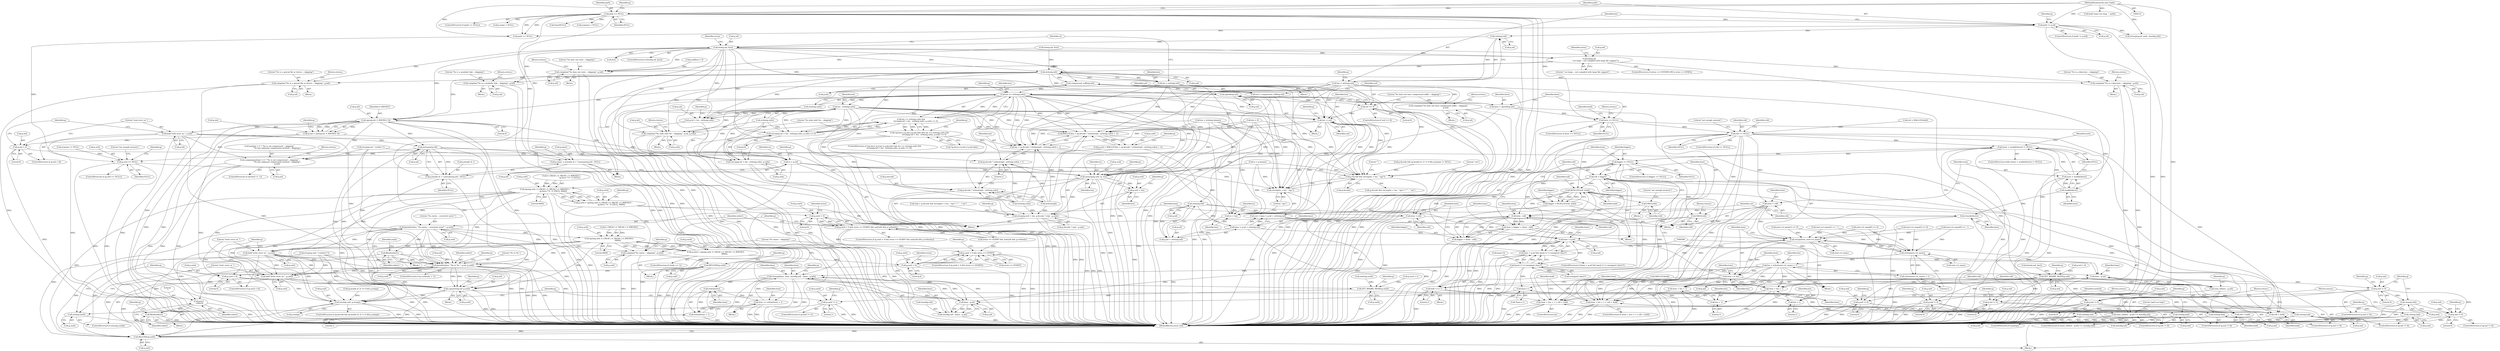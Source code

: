 digraph "0_pigz_fdad1406b3ec809f4954ff7cdf9e99eb18c2458f@API" {
"1000225" [label="(Call,strlen(g.inf))"];
"1000194" [label="(Call,path != g.inf)"];
"1000146" [label="(Call,path == NULL)"];
"1000133" [label="(MethodParameterIn,char *path)"];
"1000223" [label="(Call,len = strlen(g.inf))"];
"1000685" [label="(Call,len >= strlen(g.sufx))"];
"1000684" [label="(Call,len >= strlen(g.sufx) &&\n                strcmp(g.inf + len - strlen(g.sufx), g.sufx) == 0)"];
"1000671" [label="(Call,!(g.force || g.list || g.decode) && len >= strlen(g.sufx) &&\n                strcmp(g.inf + len - strlen(g.sufx), g.sufx) == 0)"];
"1000697" [label="(Call,len - strlen(g.sufx))"];
"1000691" [label="(Call,strcmp(g.inf + len - strlen(g.sufx), g.sufx) == 0)"];
"1000692" [label="(Call,strcmp(g.inf + len - strlen(g.sufx), g.sufx))"];
"1000693" [label="(Call,g.inf + len - strlen(g.sufx))"];
"1000752" [label="(Call,len -= suf)"];
"1001053" [label="(Call,g.decode && strcmp(to + len, \".tgz\"))"];
"1001057" [label="(Call,strcmp(to + len, \".tgz\"))"];
"1001058" [label="(Call,to + len)"];
"1001068" [label="(Call,MALLOC(len + (g.decode ? strlen(repl) : strlen(g.sufx)) + 1))"];
"1001064" [label="(Call,g.outf = MALLOC(len + (g.decode ? strlen(repl) : strlen(g.sufx)) + 1))"];
"1001084" [label="(Call,g.outf == NULL)"];
"1001092" [label="(Call,memcpy(g.outf, to, len))"];
"1001098" [label="(Call,strcpy(g.outf + len, g.decode ? repl : g.sufx))"];
"1001099" [label="(Call,g.outf + len)"];
"1001116" [label="(Call,open(g.outf, O_CREAT | O_TRUNC | O_WRONLY |\n                             (g.force ? 0 : O_EXCL), 0600))"];
"1001112" [label="(Call,g.outd = open(g.outf, O_CREAT | O_TRUNC | O_WRONLY |\n                             (g.force ? 0 : O_EXCL), 0600))"];
"1001135" [label="(Call,g.outd < 0)"];
"1001134" [label="(Call,g.outd < 0 && errno == EEXIST && isatty(0) && g.verbosity)"];
"1001225" [label="(Call,g.outd < 0)"];
"1001224" [label="(Call,g.outd < 0 && errno == EEXIST)"];
"1001259" [label="(Call,g.outd < 0)"];
"1001269" [label="(Call,SET_BINARY_MODE(g.outd))"];
"1001344" [label="(Call,g.outd != 1)"];
"1001351" [label="(Call,close(g.outd))"];
"1001153" [label="(Call,fprintf(stderr, \"%s exists -- overwrite (y/n)? \", g.outf))"];
"1001159" [label="(Call,fflush(stderr))"];
"1001283" [label="(Call,fprintf(stderr, \"%s to %s \", g.inf, g.outf))"];
"1001328" [label="(Call,putc('\n', stderr))"];
"1001331" [label="(Call,fflush(stderr))"];
"1001355" [label="(Call,bail(\"write error on \", g.outf))"];
"1001373" [label="(Call,copymeta(g.inf, g.outf))"];
"1001385" [label="(Call,unlink(g.inf))"];
"1001405" [label="(Call,touch(g.outf, g.stamp))"];
"1001412" [label="(Call,RELEASE(g.outf))"];
"1001213" [label="(Call,open(g.outf, O_CREAT | O_TRUNC | O_WRONLY,\n                              0600))"];
"1001209" [label="(Call,g.outd = open(g.outf, O_CREAT | O_TRUNC | O_WRONLY,\n                              0600))"];
"1001234" [label="(Call,complain(\"%s exists -- skipping\", g.outf))"];
"1001239" [label="(Call,RELEASE(g.outf))"];
"1001264" [label="(Call,bail(\"write error on \", g.outf))"];
"1001069" [label="(Call,len + (g.decode ? strlen(repl) : strlen(g.sufx)) + 1)"];
"1001071" [label="(Call,(g.decode ? strlen(repl) : strlen(g.sufx)) + 1)"];
"1001072" [label="(Call,g.decode ? strlen(repl) : strlen(g.sufx))"];
"1000230" [label="(Call,lstat(g.inf, &st))"];
"1000279" [label="(Call,bail(g.inf,\n                    \" too large -- not compiled with large file support\"))"];
"1000294" [label="(Call,complain(\"%s does not exist -- skipping\", g.inf))"];
"1000302" [label="(Call,strlen(g.inf))"];
"1000300" [label="(Call,len = strlen(g.inf))"];
"1000331" [label="(Call,complain(\"%s is a special file or device -- skipping\", g.inf))"];
"1000356" [label="(Call,complain(\"%s is a symbolic link -- skipping\", g.inf))"];
"1000376" [label="(Call,complain(\"%s is a directory -- skipping\", g.inf))"];
"1000402" [label="(Call,opendir(g.inf))"];
"1000400" [label="(Call,here = opendir(g.inf))"];
"1000407" [label="(Call,here == NULL)"];
"1000419" [label="(Call,roll == NULL)"];
"1000429" [label="(Call,item = roll)"];
"1000490" [label="(Call,item + len + 1 > roll + hold)"];
"1000491" [label="(Call,item + len + 1)"];
"1000505" [label="(Call,item + len + 1 > roll + hold)"];
"1000506" [label="(Call,item + len + 1)"];
"1000533" [label="(Call,item - roll)"];
"1000529" [label="(Call,item = bigger + (item - roll))"];
"1000539" [label="(Call,strcpy(item, next->d_name))"];
"1000484" [label="(Call,strlen(next->d_name))"];
"1000481" [label="(Call,len = strlen(next->d_name) + 1)"];
"1000493" [label="(Call,len + 1)"];
"1000508" [label="(Call,len + 1)"];
"1000544" [label="(Call,item += len)"];
"1000483" [label="(Call,strlen(next->d_name) + 1)"];
"1000531" [label="(Call,bigger + (item - roll))"];
"1000433" [label="(Call,(next = readdir(here)) != NULL)"];
"1000520" [label="(Call,bigger == NULL)"];
"1000536" [label="(Call,roll = bigger)"];
"1000496" [label="(Call,roll + hold)"];
"1000511" [label="(Call,roll + hold)"];
"1000516" [label="(Call,REALLOC(roll, hold))"];
"1000502" [label="(Call,hold <<= 1)"];
"1000514" [label="(Call,bigger = REALLOC(roll, hold))"];
"1000524" [label="(Call,FREE(roll))"];
"1000604" [label="(Call,item = roll)"];
"1000611" [label="(Call,strncpy(base, item, sizeof(g.inf) - (base - g.inf)))"];
"1000619" [label="(Call,base - g.inf)"];
"1000614" [label="(Call,sizeof(g.inf) - (base - g.inf))"];
"1000660" [label="(Call,strlen(item))"];
"1000657" [label="(Call,item += strlen(item) + 1)"];
"1000659" [label="(Call,strlen(item) + 1)"];
"1000667" [label="(Call,FREE(roll))"];
"1000436" [label="(Call,readdir(here))"];
"1000434" [label="(Call,next = readdir(here))"];
"1000551" [label="(Call,closedir(here))"];
"1000561" [label="(Call,strlen(g.inf))"];
"1000553" [label="(Call,cut = base = g.inf + strlen(g.inf))"];
"1000555" [label="(Call,base = g.inf + strlen(g.inf))"];
"1000567" [label="(Call,base > g.inf)"];
"1000566" [label="(Call,base > g.inf && base[-1] != (unsigned char)'/')"];
"1000572" [label="(Call,base[-1] != (unsigned char)'/')"];
"1000585" [label="(Call,base - g.inf)"];
"1000583" [label="(Call,(size_t)(base - g.inf))"];
"1000582" [label="(Call,(size_t)(base - g.inf) >= sizeof(g.inf))"];
"1000601" [label="(Call,base++)"];
"1000557" [label="(Call,g.inf + strlen(g.inf))"];
"1000708" [label="(Call,complain(\"%s ends with %s -- skipping\", g.inf, g.sufx))"];
"1000737" [label="(Call,compressed_suffix(g.inf))"];
"1000735" [label="(Call,suf = compressed_suffix(g.inf))"];
"1000742" [label="(Call,suf == 0)"];
"1000746" [label="(Call,complain(\"%s does not have compressed suffix -- skipping\",\n                         g.inf))"];
"1000759" [label="(Call,open(g.inf, O_RDONLY, 0))"];
"1000755" [label="(Call,g.ind = open(g.inf, O_RDONLY, 0))"];
"1000766" [label="(Call,g.ind < 0)"];
"1000805" [label="(Call,SET_BINARY_MODE(g.ind))"];
"1000863" [label="(Call,g.ind != 0)"];
"1000868" [label="(Call,close(g.ind))"];
"1000925" [label="(Call,g.ind != 0)"];
"1000930" [label="(Call,close(g.ind))"];
"1000946" [label="(Call,g.ind != 0)"];
"1000951" [label="(Call,close(g.ind))"];
"1001248" [label="(Call,g.ind != 0)"];
"1001253" [label="(Call,close(g.ind))"];
"1001334" [label="(Call,g.ind != 0)"];
"1001339" [label="(Call,close(g.ind))"];
"1001367" [label="(Call,g.ind != 0)"];
"1000771" [label="(Call,bail(\"read error on \", g.inf))"];
"1000786" [label="(Call,justname(g.inf))"];
"1000776" [label="(Call,g.name = g.headis & 1 ? justname(g.inf) : NULL)"];
"1000780" [label="(Call,g.headis & 1 ? justname(g.inf) : NULL)"];
"1000877" [label="(Call,complain(method < 0 ? \"%s is not compressed -- skipping\" :\n                         \"%s has unknown compression method -- skipping\",\n                         g.inf))"];
"1001015" [label="(Call,to = g.inf)"];
"1001070" [label="(Identifier,len)"];
"1000708" [label="(Call,complain(\"%s ends with %s -- skipping\", g.inf, g.sufx))"];
"1000516" [label="(Call,REALLOC(roll, hold))"];
"1001235" [label="(Literal,\"%s exists -- skipping\")"];
"1000694" [label="(Call,g.inf)"];
"1001333" [label="(ControlStructure,if (g.ind != 0))"];
"1000357" [label="(Literal,\"%s is a symbolic link -- skipping\")"];
"1000862" [label="(ControlStructure,if (g.ind != 0))"];
"1001328" [label="(Call,putc('\n', stderr))"];
"1001341" [label="(Identifier,g)"];
"1001083" [label="(ControlStructure,if (g.outf == NULL))"];
"1000988" [label="(Call,g.outd = 1)"];
"1000430" [label="(Identifier,item)"];
"1000925" [label="(Call,g.ind != 0)"];
"1001266" [label="(Call,g.outf)"];
"1001033" [label="(Call,g.hname != NULL)"];
"1001263" [label="(Literal,0)"];
"1000763" [label="(Identifier,O_RDONLY)"];
"1000592" [label="(Identifier,g)"];
"1000279" [label="(Call,bail(g.inf,\n                    \" too large -- not compiled with large file support\"))"];
"1000614" [label="(Call,sizeof(g.inf) - (base - g.inf))"];
"1001060" [label="(Identifier,len)"];
"1000947" [label="(Call,g.ind)"];
"1000220" [label="(Call,bail(\"name too long: \", path))"];
"1000567" [label="(Call,base > g.inf)"];
"1001352" [label="(Call,g.outd)"];
"1000192" [label="(Block,)"];
"1000419" [label="(Call,roll == NULL)"];
"1000488" [label="(Literal,1)"];
"1000806" [label="(Call,g.ind)"];
"1000929" [label="(Literal,0)"];
"1000147" [label="(Identifier,path)"];
"1001088" [label="(Identifier,NULL)"];
"1001103" [label="(Identifier,len)"];
"1000188" [label="(Call,len = 0)"];
"1000946" [label="(Call,g.ind != 0)"];
"1001093" [label="(Call,g.outf)"];
"1001373" [label="(Call,copymeta(g.inf, g.outf))"];
"1000660" [label="(Call,strlen(item))"];
"1000565" [label="(ControlStructure,if (base > g.inf && base[-1] != (unsigned char)'/'))"];
"1000489" [label="(ControlStructure,if (item + len + 1 > roll + hold))"];
"1000194" [label="(Call,path != g.inf)"];
"1000377" [label="(Literal,\"%s is a directory -- skipping\")"];
"1000557" [label="(Call,g.inf + strlen(g.inf))"];
"1000376" [label="(Call,complain(\"%s is a directory -- skipping\", g.inf))"];
"1000787" [label="(Call,g.inf)"];
"1001258" [label="(ControlStructure,if (g.outd < 0))"];
"1000958" [label="(Call,path == NULL)"];
"1000535" [label="(Identifier,roll)"];
"1000301" [label="(Identifier,len)"];
"1000283" [label="(Literal,\" too large -- not compiled with large file support\")"];
"1001069" [label="(Call,len + (g.decode ? strlen(repl) : strlen(g.sufx)) + 1)"];
"1001336" [label="(Identifier,g)"];
"1000193" [label="(ControlStructure,if (path != g.inf))"];
"1001106" [label="(Identifier,g)"];
"1000432" [label="(ControlStructure,while ((next = readdir(here)) != NULL))"];
"1001044" [label="(Call,len = strlen(g.hname))"];
"1000751" [label="(Return,return;)"];
"1000519" [label="(ControlStructure,if (bigger == NULL))"];
"1001254" [label="(Call,g.ind)"];
"1000544" [label="(Call,item += len)"];
"1000755" [label="(Call,g.ind = open(g.inf, O_RDONLY, 0))"];
"1000793" [label="(Identifier,g)"];
"1001271" [label="(Identifier,g)"];
"1001104" [label="(Call,g.decode ? repl : g.sufx)"];
"1001053" [label="(Call,g.decode && strcmp(to + len, \".tgz\"))"];
"1001329" [label="(Literal,'\n')"];
"1000765" [label="(ControlStructure,if (g.ind < 0))"];
"1000485" [label="(Call,next->d_name)"];
"1000574" [label="(Identifier,base)"];
"1000951" [label="(Call,close(g.ind))"];
"1001335" [label="(Call,g.ind)"];
"1000427" [label="(Identifier,roll)"];
"1001409" [label="(Call,g.stamp)"];
"1000695" [label="(Identifier,g)"];
"1000521" [label="(Identifier,bigger)"];
"1000604" [label="(Call,item = roll)"];
"1001406" [label="(Call,g.outf)"];
"1000195" [label="(Identifier,path)"];
"1000551" [label="(Call,closedir(here))"];
"1000271" [label="(ControlStructure,if (errno == EOVERFLOW || errno == EFBIG))"];
"1000496" [label="(Call,roll + hold)"];
"1001139" [label="(Literal,0)"];
"1000182" [label="(Call,time(NULL))"];
"1001289" [label="(Call,g.outf)"];
"1000950" [label="(Literal,0)"];
"1001233" [label="(Block,)"];
"1001284" [label="(Identifier,stderr)"];
"1001132" [label="(Literal,0600)"];
"1001371" [label="(Literal,0)"];
"1000499" [label="(Block,)"];
"1001231" [label="(Identifier,errno)"];
"1000262" [label="(Call,lstat(g.inf, &st))"];
"1000225" [label="(Call,strlen(g.inf))"];
"1000619" [label="(Call,base - g.inf)"];
"1000439" [label="(Block,)"];
"1001073" [label="(Call,g.decode)"];
"1000887" [label="(Return,return;)"];
"1001023" [label="(Identifier,g)"];
"1001017" [label="(Call,g.inf)"];
"1000753" [label="(Identifier,len)"];
"1001368" [label="(Call,g.ind)"];
"1000743" [label="(Identifier,suf)"];
"1000414" [label="(Call,roll = MALLOC(hold))"];
"1001133" [label="(ControlStructure,if (g.outd < 0 && errno == EEXIST && isatty(0) && g.verbosity))"];
"1000687" [label="(Call,strlen(g.sufx))"];
"1000926" [label="(Call,g.ind)"];
"1001085" [label="(Call,g.outf)"];
"1001227" [label="(Identifier,g)"];
"1000669" [label="(Return,return;)"];
"1000577" [label="(Call,(unsigned char)'/')"];
"1000438" [label="(Identifier,NULL)"];
"1000381" [label="(Return,return;)"];
"1001414" [label="(Identifier,g)"];
"1000737" [label="(Call,compressed_suffix(g.inf))"];
"1000869" [label="(Call,g.ind)"];
"1001065" [label="(Call,g.outf)"];
"1000458" [label="(Call,next->d_name[1] == 0)"];
"1000590" [label="(Call,sizeof(g.inf))"];
"1000355" [label="(Block,)"];
"1000294" [label="(Call,complain(\"%s does not exist -- skipping\", g.inf))"];
"1000146" [label="(Call,path == NULL)"];
"1001234" [label="(Call,complain(\"%s exists -- skipping\", g.outf))"];
"1000429" [label="(Call,item = roll)"];
"1000490" [label="(Call,item + len + 1 > roll + hold)"];
"1000864" [label="(Call,g.ind)"];
"1000150" [label="(Call,strcpy(g.inf, \"<stdin>\"))"];
"1000566" [label="(Call,base > g.inf && base[-1] != (unsigned char)'/')"];
"1001394" [label="(Call,(g.headis & 2) != 0 && g.stamp)"];
"1000748" [label="(Call,g.inf)"];
"1001101" [label="(Identifier,g)"];
"1000434" [label="(Call,next = readdir(here))"];
"1000585" [label="(Call,base - g.inf)"];
"1000295" [label="(Literal,\"%s does not exist -- skipping\")"];
"1000361" [label="(Return,return;)"];
"1000505" [label="(Call,item + len + 1 > roll + hold)"];
"1000706" [label="(Literal,0)"];
"1001338" [label="(Literal,0)"];
"1000738" [label="(Call,g.inf)"];
"1001084" [label="(Call,g.outf == NULL)"];
"1000934" [label="(Return,return;)"];
"1000777" [label="(Call,g.name)"];
"1000767" [label="(Call,g.ind)"];
"1001356" [label="(Literal,\"write error on \")"];
"1000742" [label="(Call,suf == 0)"];
"1000556" [label="(Identifier,base)"];
"1001249" [label="(Call,g.ind)"];
"1000569" [label="(Call,g.inf)"];
"1001247" [label="(ControlStructure,if (g.ind != 0))"];
"1001099" [label="(Call,g.outf + len)"];
"1000621" [label="(Call,g.inf)"];
"1001294" [label="(Identifier,g)"];
"1000286" [label="(Block,)"];
"1001160" [label="(Identifier,stderr)"];
"1001259" [label="(Call,g.outd < 0)"];
"1000332" [label="(Literal,\"%s is a special file or device -- skipping\")"];
"1000568" [label="(Identifier,base)"];
"1000527" [label="(Literal,\"not enough memory\")"];
"1001097" [label="(Identifier,len)"];
"1000772" [label="(Literal,\"read error on \")"];
"1001345" [label="(Call,g.outd)"];
"1000662" [label="(Literal,1)"];
"1000400" [label="(Call,here = opendir(g.inf))"];
"1001261" [label="(Identifier,g)"];
"1000534" [label="(Identifier,item)"];
"1001372" [label="(Block,)"];
"1000503" [label="(Identifier,hold)"];
"1000620" [label="(Identifier,base)"];
"1001209" [label="(Call,g.outd = open(g.outf, O_CREAT | O_TRUNC | O_WRONLY,\n                              0600))"];
"1001004" [label="(Call,isatty(g.outd))"];
"1001064" [label="(Call,g.outf = MALLOC(len + (g.decode ? strlen(repl) : strlen(g.sufx)) + 1))"];
"1001155" [label="(Literal,\"%s exists -- overwrite (y/n)? \")"];
"1000587" [label="(Call,g.inf)"];
"1000809" [label="(Call,g.hname = NULL)"];
"1000541" [label="(Call,next->d_name)"];
"1001248" [label="(Call,g.ind != 0)"];
"1001389" [label="(ControlStructure,if (g.decode && (g.headis & 2) != 0 && g.stamp))"];
"1001285" [label="(Literal,\"%s to %s \")"];
"1000196" [label="(Call,g.inf)"];
"1000406" [label="(ControlStructure,if (here == NULL))"];
"1000586" [label="(Identifier,base)"];
"1001346" [label="(Identifier,g)"];
"1000693" [label="(Call,g.inf + len - strlen(g.sufx))"];
"1001355" [label="(Call,bail(\"write error on \", g.outf))"];
"1001061" [label="(Literal,\".tgz\")"];
"1001339" [label="(Call,close(g.ind))"];
"1000523" [label="(Block,)"];
"1000133" [label="(MethodParameterIn,char *path)"];
"1000778" [label="(Identifier,g)"];
"1000390" [label="(Block,)"];
"1001225" [label="(Call,g.outd < 0)"];
"1001392" [label="(Identifier,g)"];
"1000716" [label="(Return,return;)"];
"1000811" [label="(Identifier,g)"];
"1001353" [label="(Identifier,g)"];
"1000331" [label="(Call,complain(\"%s is a special file or device -- skipping\", g.inf))"];
"1000539" [label="(Call,strcpy(item, next->d_name))"];
"1000553" [label="(Call,cut = base = g.inf + strlen(g.inf))"];
"1001265" [label="(Literal,\"write error on \")"];
"1000610" [label="(Block,)"];
"1000600" [label="(Call,*base++)"];
"1000707" [label="(Block,)"];
"1000497" [label="(Identifier,roll)"];
"1000667" [label="(Call,FREE(roll))"];
"1000754" [label="(Identifier,suf)"];
"1000668" [label="(Identifier,roll)"];
"1000760" [label="(Call,g.inf)"];
"1000502" [label="(Call,hold <<= 1)"];
"1000508" [label="(Call,len + 1)"];
"1001112" [label="(Call,g.outd = open(g.outf, O_CREAT | O_TRUNC | O_WRONLY |\n                             (g.force ? 0 : O_EXCL), 0600))"];
"1001385" [label="(Call,unlink(g.inf))"];
"1000710" [label="(Call,g.inf)"];
"1001230" [label="(Call,errno == EEXIST)"];
"1001332" [label="(Identifier,stderr)"];
"1000442" [label="(Call,next->d_name[0] == 0)"];
"1001286" [label="(Call,g.inf)"];
"1000733" [label="(Block,)"];
"1001217" [label="(Call,O_CREAT | O_TRUNC | O_WRONLY)"];
"1000524" [label="(Call,FREE(roll))"];
"1001223" [label="(ControlStructure,if (g.outd < 0 && errno == EEXIST))"];
"1001255" [label="(Identifier,g)"];
"1001052" [label="(Call,g.decode && strcmp(to + len, \".tgz\") ? \"\" : \".tar\")"];
"1000409" [label="(Identifier,NULL)"];
"1001063" [label="(Literal,\".tar\")"];
"1000358" [label="(Call,g.inf)"];
"1000493" [label="(Call,len + 1)"];
"1000703" [label="(Call,g.sufx)"];
"1001383" [label="(Identifier,g)"];
"1000685" [label="(Call,len >= strlen(g.sufx))"];
"1000494" [label="(Identifier,len)"];
"1000509" [label="(Identifier,len)"];
"1000240" [label="(Identifier,errno)"];
"1001153" [label="(Call,fprintf(stderr, \"%s exists -- overwrite (y/n)? \", g.outf))"];
"1000932" [label="(Identifier,g)"];
"1000741" [label="(ControlStructure,if (suf == 0))"];
"1001016" [label="(Identifier,to)"];
"1001340" [label="(Call,g.ind)"];
"1000562" [label="(Call,g.inf)"];
"1000333" [label="(Call,g.inf)"];
"1000423" [label="(Literal,\"not enough memory\")"];
"1000437" [label="(Identifier,here)"];
"1000661" [label="(Identifier,item)"];
"1001366" [label="(ControlStructure,if (g.ind != 0))"];
"1000473" [label="(Call,next->d_name[2] == 0)"];
"1000601" [label="(Call,base++)"];
"1001154" [label="(Identifier,stderr)"];
"1000697" [label="(Call,len - strlen(g.sufx))"];
"1001270" [label="(Call,g.outd)"];
"1001412" [label="(Call,RELEASE(g.outf))"];
"1000375" [label="(Block,)"];
"1001330" [label="(Identifier,stderr)"];
"1001240" [label="(Call,g.outf)"];
"1000786" [label="(Call,justname(g.inf))"];
"1000416" [label="(Call,MALLOC(hold))"];
"1000529" [label="(Call,item = bigger + (item - roll))"];
"1001367" [label="(Call,g.ind != 0)"];
"1001039" [label="(Call,to = g.hname)"];
"1001226" [label="(Call,g.outd)"];
"1000874" [label="(Identifier,method)"];
"1001214" [label="(Call,g.outf)"];
"1001386" [label="(Call,g.inf)"];
"1000583" [label="(Call,(size_t)(base - g.inf))"];
"1001098" [label="(Call,strcpy(g.outf + len, g.decode ? repl : g.sufx))"];
"1000615" [label="(Call,sizeof(g.inf))"];
"1001071" [label="(Call,(g.decode ? strlen(repl) : strlen(g.sufx)) + 1)"];
"1001137" [label="(Identifier,g)"];
"1001253" [label="(Call,close(g.ind))"];
"1000401" [label="(Identifier,here)"];
"1000709" [label="(Literal,\"%s ends with %s -- skipping\")"];
"1000868" [label="(Call,close(g.ind))"];
"1000684" [label="(Call,len >= strlen(g.sufx) &&\n                strcmp(g.inf + len - strlen(g.sufx), g.sufx) == 0)"];
"1000504" [label="(Literal,1)"];
"1001351" [label="(Call,close(g.outd))"];
"1000410" [label="(Return,return;)"];
"1001229" [label="(Literal,0)"];
"1000230" [label="(Call,lstat(g.inf, &st))"];
"1001113" [label="(Call,g.outd)"];
"1000627" [label="(Identifier,g)"];
"1001375" [label="(Identifier,g)"];
"1000930" [label="(Call,close(g.ind))"];
"1000507" [label="(Identifier,item)"];
"1001416" [label="(MethodReturn,local void)"];
"1001062" [label="(Literal,\"\")"];
"1000983" [label="(Call,strcpy(g.outf, \"<stdout>\"))"];
"1000867" [label="(Literal,0)"];
"1000611" [label="(Call,strncpy(base, item, sizeof(g.inf) - (base - g.inf)))"];
"1000745" [label="(Block,)"];
"1001224" [label="(Call,g.outd < 0 && errno == EEXIST)"];
"1001357" [label="(Call,g.outf)"];
"1000605" [label="(Identifier,item)"];
"1000924" [label="(ControlStructure,if (g.ind != 0))"];
"1000148" [label="(Identifier,NULL)"];
"1001327" [label="(Block,)"];
"1000311" [label="(Identifier,st)"];
"1000764" [label="(Literal,0)"];
"1001057" [label="(Call,strcmp(to + len, \".tgz\"))"];
"1000770" [label="(Literal,0)"];
"1000771" [label="(Call,bail(\"read error on \", g.inf))"];
"1001090" [label="(Literal,\"not enough memory\")"];
"1000303" [label="(Call,g.inf)"];
"1000790" [label="(Identifier,NULL)"];
"1000330" [label="(Block,)"];
"1000884" [label="(Call,g.inf)"];
"1000236" [label="(Block,)"];
"1001072" [label="(Call,g.decode ? strlen(repl) : strlen(g.sufx))"];
"1000336" [label="(Return,return;)"];
"1000704" [label="(Identifier,g)"];
"1000540" [label="(Identifier,item)"];
"1000517" [label="(Identifier,roll)"];
"1000155" [label="(Call,g.ind = 0)"];
"1000431" [label="(Identifier,roll)"];
"1000176" [label="(Call,fstat(g.ind, &st))"];
"1001205" [label="(ControlStructure,if (reply == 1))"];
"1000531" [label="(Call,bigger + (item - roll))"];
"1000202" [label="(Identifier,g)"];
"1000412" [label="(Identifier,hold)"];
"1001015" [label="(Call,to = g.inf)"];
"1000296" [label="(Call,g.inf)"];
"1001348" [label="(Literal,1)"];
"1001134" [label="(Call,g.outd < 0 && errno == EEXIST && isatty(0) && g.verbosity)"];
"1001150" [label="(Block,)"];
"1000870" [label="(Identifier,g)"];
"1000491" [label="(Call,item + len + 1)"];
"1001241" [label="(Identifier,g)"];
"1000773" [label="(Call,g.inf)"];
"1000436" [label="(Call,readdir(here))"];
"1000533" [label="(Call,item - roll)"];
"1001068" [label="(Call,MALLOC(len + (g.decode ? strlen(repl) : strlen(g.sufx)) + 1))"];
"1001213" [label="(Call,open(g.outf, O_CREAT | O_TRUNC | O_WRONLY,\n                              0600))"];
"1000532" [label="(Identifier,bigger)"];
"1000538" [label="(Identifier,bigger)"];
"1000781" [label="(Call,g.headis & 1)"];
"1000659" [label="(Call,strlen(item) + 1)"];
"1000280" [label="(Call,g.inf)"];
"1001114" [label="(Identifier,g)"];
"1001344" [label="(Call,g.outd != 1)"];
"1001162" [label="(Identifier,reply)"];
"1000768" [label="(Identifier,g)"];
"1000501" [label="(Block,)"];
"1000757" [label="(Identifier,g)"];
"1000552" [label="(Identifier,here)"];
"1000721" [label="(Identifier,g)"];
"1000522" [label="(Identifier,NULL)"];
"1000518" [label="(Identifier,hold)"];
"1001116" [label="(Call,open(g.outf, O_CREAT | O_TRUNC | O_WRONLY |\n                             (g.force ? 0 : O_EXCL), 0600))"];
"1000602" [label="(Identifier,base)"];
"1000549" [label="(Identifier,item)"];
"1000612" [label="(Identifier,base)"];
"1000736" [label="(Identifier,suf)"];
"1000805" [label="(Call,SET_BINARY_MODE(g.ind))"];
"1000672" [label="(Call,!(g.force || g.list || g.decode))"];
"1001021" [label="(Call,g.decode && (g.headis & 1) != 0 && g.hname != NULL)"];
"1000945" [label="(ControlStructure,if (g.ind != 0))"];
"1000152" [label="(Identifier,g)"];
"1000558" [label="(Call,g.inf)"];
"1000613" [label="(Identifier,item)"];
"1001156" [label="(Call,g.outf)"];
"1000530" [label="(Identifier,item)"];
"1000691" [label="(Call,strcmp(g.inf + len - strlen(g.sufx), g.sufx) == 0)"];
"1000537" [label="(Identifier,roll)"];
"1000483" [label="(Call,strlen(next->d_name) + 1)"];
"1000520" [label="(Call,bigger == NULL)"];
"1001334" [label="(Call,g.ind != 0)"];
"1001100" [label="(Call,g.outf)"];
"1000766" [label="(Call,g.ind < 0)"];
"1001252" [label="(Literal,0)"];
"1001257" [label="(Return,return;)"];
"1001120" [label="(Call,O_CREAT | O_TRUNC | O_WRONLY |\n                             (g.force ? 0 : O_EXCL))"];
"1000606" [label="(Identifier,roll)"];
"1000686" [label="(Identifier,len)"];
"1001377" [label="(Call,g.outf)"];
"1000735" [label="(Call,suf = compressed_suffix(g.inf))"];
"1000420" [label="(Identifier,roll)"];
"1001135" [label="(Call,g.outd < 0)"];
"1000780" [label="(Call,g.headis & 1 ? justname(g.inf) : NULL)"];
"1001076" [label="(Call,strlen(repl))"];
"1000285" [label="(Identifier,errno)"];
"1001343" [label="(ControlStructure,if (g.outd != 1))"];
"1000877" [label="(Call,complain(method < 0 ? \"%s is not compressed -- skipping\" :\n                         \"%s has unknown compression method -- skipping\",\n                         g.inf))"];
"1000506" [label="(Call,item + len + 1)"];
"1001012" [label="(Block,)"];
"1000378" [label="(Call,g.inf)"];
"1000555" [label="(Call,base = g.inf + strlen(g.inf))"];
"1001275" [label="(Identifier,g)"];
"1000512" [label="(Identifier,roll)"];
"1001086" [label="(Identifier,g)"];
"1001283" [label="(Call,fprintf(stderr, \"%s to %s \", g.inf, g.outf))"];
"1000145" [label="(ControlStructure,if (path == NULL))"];
"1000776" [label="(Call,g.name = g.headis & 1 ? justname(g.inf) : NULL)"];
"1001331" [label="(Call,fflush(stderr))"];
"1000515" [label="(Identifier,bigger)"];
"1000466" [label="(Call,next->d_name[1] == '.')"];
"1000514" [label="(Call,bigger = REALLOC(roll, hold))"];
"1001239" [label="(Call,RELEASE(g.outf))"];
"1000698" [label="(Identifier,len)"];
"1000231" [label="(Call,g.inf)"];
"1001245" [label="(Identifier,g)"];
"1001142" [label="(Identifier,errno)"];
"1001140" [label="(Call,errno == EEXIST && isatty(0) && g.verbosity)"];
"1000955" [label="(Return,return;)"];
"1000287" [label="(Call,g.inf[len] = 0)"];
"1000421" [label="(Identifier,NULL)"];
"1001260" [label="(Call,g.outd)"];
"1000746" [label="(Call,complain(\"%s does not have compressed suffix -- skipping\",\n                         g.inf))"];
"1000433" [label="(Call,(next = readdir(here)) != NULL)"];
"1000878" [label="(Call,method < 0 ? \"%s is not compressed -- skipping\" :\n                         \"%s has unknown compression method -- skipping\")"];
"1000402" [label="(Call,opendir(g.inf))"];
"1000747" [label="(Literal,\"%s does not have compressed suffix -- skipping\")"];
"1001136" [label="(Call,g.outd)"];
"1000299" [label="(Return,return;)"];
"1000536" [label="(Call,roll = bigger)"];
"1000756" [label="(Call,g.ind)"];
"1000511" [label="(Call,roll + hold)"];
"1000450" [label="(Call,next->d_name[0] == '.')"];
"1001374" [label="(Call,g.inf)"];
"1000302" [label="(Call,strlen(g.inf))"];
"1001413" [label="(Call,g.outf)"];
"1001405" [label="(Call,touch(g.outf, g.stamp))"];
"1000492" [label="(Identifier,item)"];
"1000713" [label="(Call,g.sufx)"];
"1000134" [label="(Block,)"];
"1000510" [label="(Literal,1)"];
"1000300" [label="(Call,len = strlen(g.inf))"];
"1000418" [label="(ControlStructure,if (roll == NULL))"];
"1000582" [label="(Call,(size_t)(base - g.inf) >= sizeof(g.inf))"];
"1000495" [label="(Literal,1)"];
"1000513" [label="(Identifier,hold)"];
"1001082" [label="(Literal,1)"];
"1001380" [label="(ControlStructure,if (!g.keep))"];
"1000692" [label="(Call,strcmp(g.inf + len - strlen(g.sufx), g.sufx))"];
"1000759" [label="(Call,open(g.inf, O_RDONLY, 0))"];
"1001092" [label="(Call,memcpy(g.outf, to, len))"];
"1000545" [label="(Identifier,item)"];
"1000498" [label="(Identifier,hold)"];
"1001059" [label="(Identifier,to)"];
"1000554" [label="(Identifier,cut)"];
"1000484" [label="(Call,strlen(next->d_name))"];
"1000226" [label="(Call,g.inf)"];
"1000481" [label="(Call,len = strlen(next->d_name) + 1)"];
"1000435" [label="(Identifier,next)"];
"1000232" [label="(Identifier,g)"];
"1001269" [label="(Call,SET_BINARY_MODE(g.outd))"];
"1000546" [label="(Identifier,len)"];
"1001054" [label="(Call,g.decode)"];
"1000403" [label="(Call,g.inf)"];
"1000408" [label="(Identifier,here)"];
"1000223" [label="(Call,len = strlen(g.inf))"];
"1000224" [label="(Identifier,len)"];
"1000160" [label="(Call,g.name = NULL)"];
"1000752" [label="(Call,len -= suf)"];
"1000200" [label="(Call,strncpy(g.inf, path, sizeof(g.inf)))"];
"1000445" [label="(Identifier,next)"];
"1000952" [label="(Call,g.ind)"];
"1001222" [label="(Literal,0600)"];
"1001078" [label="(Call,strlen(g.sufx))"];
"1001058" [label="(Call,to + len)"];
"1001210" [label="(Call,g.outd)"];
"1000609" [label="(Identifier,item)"];
"1001096" [label="(Identifier,to)"];
"1000953" [label="(Identifier,g)"];
"1000872" [label="(ControlStructure,if (method != -1))"];
"1001362" [label="(Identifier,g)"];
"1000670" [label="(ControlStructure,if (!(g.force || g.list || g.decode) && len >= strlen(g.sufx) &&\n                strcmp(g.inf + len - strlen(g.sufx), g.sufx) == 0))"];
"1000561" [label="(Call,strlen(g.inf))"];
"1000595" [label="(Literal,\"path too long\")"];
"1001264" [label="(Call,bail(\"write error on \", g.outf))"];
"1001094" [label="(Identifier,g)"];
"1000356" [label="(Call,complain(\"%s is a symbolic link -- skipping\", g.inf))"];
"1000581" [label="(ControlStructure,if ((size_t)(base - g.inf) >= sizeof(g.inf)))"];
"1001050" [label="(Call,repl = g.decode && strcmp(to + len, \".tgz\") ? \"\" : \".tar\")"];
"1000572" [label="(Call,base[-1] != (unsigned char)'/')"];
"1000234" [label="(Call,&st)"];
"1000482" [label="(Identifier,len)"];
"1000699" [label="(Call,strlen(g.sufx))"];
"1001117" [label="(Call,g.outf)"];
"1000658" [label="(Identifier,item)"];
"1001236" [label="(Call,g.outf)"];
"1000744" [label="(Literal,0)"];
"1000931" [label="(Call,g.ind)"];
"1000573" [label="(Call,base[-1])"];
"1001277" [label="(ControlStructure,if (g.verbosity > 1))"];
"1000863" [label="(Call,g.ind != 0)"];
"1000229" [label="(ControlStructure,if (lstat(g.inf, &st)))"];
"1000500" [label="(ControlStructure,do)"];
"1001350" [label="(ControlStructure,if (close(g.outd)))"];
"1000671" [label="(Call,!(g.force || g.list || g.decode) && len >= strlen(g.sufx) &&\n                strcmp(g.inf + len - strlen(g.sufx), g.sufx) == 0)"];
"1001159" [label="(Call,fflush(stderr))"];
"1000407" [label="(Call,here == NULL)"];
"1000525" [label="(Identifier,roll)"];
"1000657" [label="(Call,item += strlen(item) + 1)"];
"1000225" -> "1000223"  [label="AST: "];
"1000225" -> "1000226"  [label="CFG: "];
"1000226" -> "1000225"  [label="AST: "];
"1000223" -> "1000225"  [label="CFG: "];
"1000225" -> "1000223"  [label="DDG: "];
"1000194" -> "1000225"  [label="DDG: "];
"1000225" -> "1000230"  [label="DDG: "];
"1000194" -> "1000193"  [label="AST: "];
"1000194" -> "1000196"  [label="CFG: "];
"1000195" -> "1000194"  [label="AST: "];
"1000196" -> "1000194"  [label="AST: "];
"1000202" -> "1000194"  [label="CFG: "];
"1000224" -> "1000194"  [label="CFG: "];
"1000194" -> "1001416"  [label="DDG: "];
"1000194" -> "1001416"  [label="DDG: "];
"1000146" -> "1000194"  [label="DDG: "];
"1000133" -> "1000194"  [label="DDG: "];
"1000194" -> "1000200"  [label="DDG: "];
"1000194" -> "1000958"  [label="DDG: "];
"1000146" -> "1000145"  [label="AST: "];
"1000146" -> "1000148"  [label="CFG: "];
"1000147" -> "1000146"  [label="AST: "];
"1000148" -> "1000146"  [label="AST: "];
"1000152" -> "1000146"  [label="CFG: "];
"1000195" -> "1000146"  [label="CFG: "];
"1000146" -> "1001416"  [label="DDG: "];
"1000146" -> "1001416"  [label="DDG: "];
"1000146" -> "1001416"  [label="DDG: "];
"1000133" -> "1000146"  [label="DDG: "];
"1000146" -> "1000160"  [label="DDG: "];
"1000146" -> "1000182"  [label="DDG: "];
"1000146" -> "1000407"  [label="DDG: "];
"1000146" -> "1000776"  [label="DDG: "];
"1000146" -> "1000780"  [label="DDG: "];
"1000146" -> "1000809"  [label="DDG: "];
"1000146" -> "1000958"  [label="DDG: "];
"1000146" -> "1000958"  [label="DDG: "];
"1000133" -> "1000132"  [label="AST: "];
"1000133" -> "1001416"  [label="DDG: "];
"1000133" -> "1000200"  [label="DDG: "];
"1000133" -> "1000220"  [label="DDG: "];
"1000133" -> "1000958"  [label="DDG: "];
"1000223" -> "1000192"  [label="AST: "];
"1000224" -> "1000223"  [label="AST: "];
"1000232" -> "1000223"  [label="CFG: "];
"1000223" -> "1001416"  [label="DDG: "];
"1000223" -> "1001416"  [label="DDG: "];
"1000223" -> "1000685"  [label="DDG: "];
"1000223" -> "1000752"  [label="DDG: "];
"1000223" -> "1001053"  [label="DDG: "];
"1000223" -> "1001057"  [label="DDG: "];
"1000223" -> "1001058"  [label="DDG: "];
"1000223" -> "1001068"  [label="DDG: "];
"1000223" -> "1001069"  [label="DDG: "];
"1000223" -> "1001092"  [label="DDG: "];
"1000685" -> "1000684"  [label="AST: "];
"1000685" -> "1000687"  [label="CFG: "];
"1000686" -> "1000685"  [label="AST: "];
"1000687" -> "1000685"  [label="AST: "];
"1000695" -> "1000685"  [label="CFG: "];
"1000684" -> "1000685"  [label="CFG: "];
"1000685" -> "1001416"  [label="DDG: "];
"1000685" -> "1001416"  [label="DDG: "];
"1000685" -> "1000684"  [label="DDG: "];
"1000685" -> "1000684"  [label="DDG: "];
"1000300" -> "1000685"  [label="DDG: "];
"1000687" -> "1000685"  [label="DDG: "];
"1000685" -> "1000697"  [label="DDG: "];
"1000685" -> "1000752"  [label="DDG: "];
"1000685" -> "1001053"  [label="DDG: "];
"1000685" -> "1001057"  [label="DDG: "];
"1000685" -> "1001058"  [label="DDG: "];
"1000685" -> "1001068"  [label="DDG: "];
"1000685" -> "1001068"  [label="DDG: "];
"1000685" -> "1001069"  [label="DDG: "];
"1000685" -> "1001069"  [label="DDG: "];
"1000685" -> "1001071"  [label="DDG: "];
"1000685" -> "1001072"  [label="DDG: "];
"1000685" -> "1001092"  [label="DDG: "];
"1000684" -> "1000671"  [label="AST: "];
"1000684" -> "1000691"  [label="CFG: "];
"1000691" -> "1000684"  [label="AST: "];
"1000671" -> "1000684"  [label="CFG: "];
"1000684" -> "1001416"  [label="DDG: "];
"1000684" -> "1001416"  [label="DDG: "];
"1000684" -> "1000671"  [label="DDG: "];
"1000684" -> "1000671"  [label="DDG: "];
"1000691" -> "1000684"  [label="DDG: "];
"1000691" -> "1000684"  [label="DDG: "];
"1000671" -> "1000670"  [label="AST: "];
"1000671" -> "1000672"  [label="CFG: "];
"1000672" -> "1000671"  [label="AST: "];
"1000709" -> "1000671"  [label="CFG: "];
"1000721" -> "1000671"  [label="CFG: "];
"1000671" -> "1001416"  [label="DDG: "];
"1000671" -> "1001416"  [label="DDG: "];
"1000671" -> "1001416"  [label="DDG: "];
"1000672" -> "1000671"  [label="DDG: "];
"1000697" -> "1000693"  [label="AST: "];
"1000697" -> "1000699"  [label="CFG: "];
"1000698" -> "1000697"  [label="AST: "];
"1000699" -> "1000697"  [label="AST: "];
"1000693" -> "1000697"  [label="CFG: "];
"1000697" -> "1001416"  [label="DDG: "];
"1000697" -> "1001416"  [label="DDG: "];
"1000697" -> "1000691"  [label="DDG: "];
"1000697" -> "1000691"  [label="DDG: "];
"1000697" -> "1000692"  [label="DDG: "];
"1000697" -> "1000692"  [label="DDG: "];
"1000697" -> "1000693"  [label="DDG: "];
"1000697" -> "1000693"  [label="DDG: "];
"1000699" -> "1000697"  [label="DDG: "];
"1000697" -> "1000752"  [label="DDG: "];
"1000697" -> "1001053"  [label="DDG: "];
"1000697" -> "1001057"  [label="DDG: "];
"1000697" -> "1001058"  [label="DDG: "];
"1000697" -> "1001068"  [label="DDG: "];
"1000697" -> "1001068"  [label="DDG: "];
"1000697" -> "1001069"  [label="DDG: "];
"1000697" -> "1001069"  [label="DDG: "];
"1000697" -> "1001071"  [label="DDG: "];
"1000697" -> "1001072"  [label="DDG: "];
"1000697" -> "1001092"  [label="DDG: "];
"1000691" -> "1000706"  [label="CFG: "];
"1000692" -> "1000691"  [label="AST: "];
"1000706" -> "1000691"  [label="AST: "];
"1000691" -> "1001416"  [label="DDG: "];
"1000302" -> "1000691"  [label="DDG: "];
"1000230" -> "1000691"  [label="DDG: "];
"1000699" -> "1000691"  [label="DDG: "];
"1000692" -> "1000703"  [label="CFG: "];
"1000693" -> "1000692"  [label="AST: "];
"1000703" -> "1000692"  [label="AST: "];
"1000706" -> "1000692"  [label="CFG: "];
"1000692" -> "1001416"  [label="DDG: "];
"1000692" -> "1001416"  [label="DDG: "];
"1000302" -> "1000692"  [label="DDG: "];
"1000230" -> "1000692"  [label="DDG: "];
"1000699" -> "1000692"  [label="DDG: "];
"1000694" -> "1000693"  [label="AST: "];
"1000704" -> "1000693"  [label="CFG: "];
"1000693" -> "1001416"  [label="DDG: "];
"1000302" -> "1000693"  [label="DDG: "];
"1000230" -> "1000693"  [label="DDG: "];
"1000752" -> "1000733"  [label="AST: "];
"1000752" -> "1000754"  [label="CFG: "];
"1000753" -> "1000752"  [label="AST: "];
"1000754" -> "1000752"  [label="AST: "];
"1000757" -> "1000752"  [label="CFG: "];
"1000752" -> "1001416"  [label="DDG: "];
"1000752" -> "1001416"  [label="DDG: "];
"1000742" -> "1000752"  [label="DDG: "];
"1000300" -> "1000752"  [label="DDG: "];
"1000752" -> "1001053"  [label="DDG: "];
"1000752" -> "1001057"  [label="DDG: "];
"1000752" -> "1001058"  [label="DDG: "];
"1000752" -> "1001068"  [label="DDG: "];
"1000752" -> "1001069"  [label="DDG: "];
"1000752" -> "1001092"  [label="DDG: "];
"1001053" -> "1001052"  [label="AST: "];
"1001053" -> "1001054"  [label="CFG: "];
"1001053" -> "1001057"  [label="CFG: "];
"1001054" -> "1001053"  [label="AST: "];
"1001057" -> "1001053"  [label="AST: "];
"1001062" -> "1001053"  [label="CFG: "];
"1001063" -> "1001053"  [label="CFG: "];
"1001053" -> "1001416"  [label="DDG: "];
"1001021" -> "1001053"  [label="DDG: "];
"1001039" -> "1001053"  [label="DDG: "];
"1001015" -> "1001053"  [label="DDG: "];
"1001044" -> "1001053"  [label="DDG: "];
"1000188" -> "1001053"  [label="DDG: "];
"1000300" -> "1001053"  [label="DDG: "];
"1001057" -> "1001061"  [label="CFG: "];
"1001058" -> "1001057"  [label="AST: "];
"1001061" -> "1001057"  [label="AST: "];
"1001057" -> "1001416"  [label="DDG: "];
"1001039" -> "1001057"  [label="DDG: "];
"1001015" -> "1001057"  [label="DDG: "];
"1001044" -> "1001057"  [label="DDG: "];
"1000188" -> "1001057"  [label="DDG: "];
"1000300" -> "1001057"  [label="DDG: "];
"1001058" -> "1001060"  [label="CFG: "];
"1001059" -> "1001058"  [label="AST: "];
"1001060" -> "1001058"  [label="AST: "];
"1001061" -> "1001058"  [label="CFG: "];
"1001039" -> "1001058"  [label="DDG: "];
"1001015" -> "1001058"  [label="DDG: "];
"1001044" -> "1001058"  [label="DDG: "];
"1000188" -> "1001058"  [label="DDG: "];
"1000300" -> "1001058"  [label="DDG: "];
"1001068" -> "1001064"  [label="AST: "];
"1001068" -> "1001069"  [label="CFG: "];
"1001069" -> "1001068"  [label="AST: "];
"1001064" -> "1001068"  [label="CFG: "];
"1001068" -> "1001416"  [label="DDG: "];
"1001068" -> "1001064"  [label="DDG: "];
"1001044" -> "1001068"  [label="DDG: "];
"1000188" -> "1001068"  [label="DDG: "];
"1000300" -> "1001068"  [label="DDG: "];
"1001076" -> "1001068"  [label="DDG: "];
"1001078" -> "1001068"  [label="DDG: "];
"1001064" -> "1001012"  [label="AST: "];
"1001065" -> "1001064"  [label="AST: "];
"1001086" -> "1001064"  [label="CFG: "];
"1001064" -> "1001416"  [label="DDG: "];
"1001064" -> "1001084"  [label="DDG: "];
"1001084" -> "1001083"  [label="AST: "];
"1001084" -> "1001088"  [label="CFG: "];
"1001085" -> "1001084"  [label="AST: "];
"1001088" -> "1001084"  [label="AST: "];
"1001090" -> "1001084"  [label="CFG: "];
"1001094" -> "1001084"  [label="CFG: "];
"1001084" -> "1001416"  [label="DDG: "];
"1001084" -> "1001416"  [label="DDG: "];
"1001033" -> "1001084"  [label="DDG: "];
"1000958" -> "1001084"  [label="DDG: "];
"1001084" -> "1001092"  [label="DDG: "];
"1001092" -> "1001012"  [label="AST: "];
"1001092" -> "1001097"  [label="CFG: "];
"1001093" -> "1001092"  [label="AST: "];
"1001096" -> "1001092"  [label="AST: "];
"1001097" -> "1001092"  [label="AST: "];
"1001101" -> "1001092"  [label="CFG: "];
"1001092" -> "1001416"  [label="DDG: "];
"1001092" -> "1001416"  [label="DDG: "];
"1001039" -> "1001092"  [label="DDG: "];
"1001015" -> "1001092"  [label="DDG: "];
"1001044" -> "1001092"  [label="DDG: "];
"1000188" -> "1001092"  [label="DDG: "];
"1000300" -> "1001092"  [label="DDG: "];
"1001092" -> "1001098"  [label="DDG: "];
"1001092" -> "1001098"  [label="DDG: "];
"1001092" -> "1001099"  [label="DDG: "];
"1001092" -> "1001099"  [label="DDG: "];
"1001092" -> "1001116"  [label="DDG: "];
"1001098" -> "1001012"  [label="AST: "];
"1001098" -> "1001104"  [label="CFG: "];
"1001099" -> "1001098"  [label="AST: "];
"1001104" -> "1001098"  [label="AST: "];
"1001114" -> "1001098"  [label="CFG: "];
"1001098" -> "1001416"  [label="DDG: "];
"1001098" -> "1001416"  [label="DDG: "];
"1001098" -> "1001416"  [label="DDG: "];
"1001050" -> "1001098"  [label="DDG: "];
"1001076" -> "1001098"  [label="DDG: "];
"1001078" -> "1001098"  [label="DDG: "];
"1000687" -> "1001098"  [label="DDG: "];
"1000699" -> "1001098"  [label="DDG: "];
"1001099" -> "1001103"  [label="CFG: "];
"1001100" -> "1001099"  [label="AST: "];
"1001103" -> "1001099"  [label="AST: "];
"1001106" -> "1001099"  [label="CFG: "];
"1001099" -> "1001416"  [label="DDG: "];
"1001116" -> "1001112"  [label="AST: "];
"1001116" -> "1001132"  [label="CFG: "];
"1001117" -> "1001116"  [label="AST: "];
"1001120" -> "1001116"  [label="AST: "];
"1001132" -> "1001116"  [label="AST: "];
"1001112" -> "1001116"  [label="CFG: "];
"1001116" -> "1001416"  [label="DDG: "];
"1001116" -> "1001112"  [label="DDG: "];
"1001116" -> "1001112"  [label="DDG: "];
"1001116" -> "1001112"  [label="DDG: "];
"1001120" -> "1001116"  [label="DDG: "];
"1001120" -> "1001116"  [label="DDG: "];
"1001116" -> "1001153"  [label="DDG: "];
"1001116" -> "1001234"  [label="DDG: "];
"1001116" -> "1001264"  [label="DDG: "];
"1001116" -> "1001283"  [label="DDG: "];
"1001116" -> "1001355"  [label="DDG: "];
"1001116" -> "1001373"  [label="DDG: "];
"1001116" -> "1001405"  [label="DDG: "];
"1001116" -> "1001412"  [label="DDG: "];
"1001112" -> "1001012"  [label="AST: "];
"1001113" -> "1001112"  [label="AST: "];
"1001137" -> "1001112"  [label="CFG: "];
"1001112" -> "1001416"  [label="DDG: "];
"1001112" -> "1001135"  [label="DDG: "];
"1001135" -> "1001134"  [label="AST: "];
"1001135" -> "1001139"  [label="CFG: "];
"1001136" -> "1001135"  [label="AST: "];
"1001139" -> "1001135"  [label="AST: "];
"1001142" -> "1001135"  [label="CFG: "];
"1001134" -> "1001135"  [label="CFG: "];
"1001135" -> "1001134"  [label="DDG: "];
"1001135" -> "1001134"  [label="DDG: "];
"1001135" -> "1001225"  [label="DDG: "];
"1001134" -> "1001133"  [label="AST: "];
"1001134" -> "1001140"  [label="CFG: "];
"1001140" -> "1001134"  [label="AST: "];
"1001154" -> "1001134"  [label="CFG: "];
"1001227" -> "1001134"  [label="CFG: "];
"1001134" -> "1001416"  [label="DDG: "];
"1001134" -> "1001416"  [label="DDG: "];
"1001140" -> "1001134"  [label="DDG: "];
"1001140" -> "1001134"  [label="DDG: "];
"1001225" -> "1001224"  [label="AST: "];
"1001225" -> "1001229"  [label="CFG: "];
"1001226" -> "1001225"  [label="AST: "];
"1001229" -> "1001225"  [label="AST: "];
"1001231" -> "1001225"  [label="CFG: "];
"1001224" -> "1001225"  [label="CFG: "];
"1001225" -> "1001416"  [label="DDG: "];
"1001225" -> "1001224"  [label="DDG: "];
"1001225" -> "1001224"  [label="DDG: "];
"1001209" -> "1001225"  [label="DDG: "];
"1001225" -> "1001259"  [label="DDG: "];
"1001224" -> "1001223"  [label="AST: "];
"1001224" -> "1001230"  [label="CFG: "];
"1001230" -> "1001224"  [label="AST: "];
"1001235" -> "1001224"  [label="CFG: "];
"1001261" -> "1001224"  [label="CFG: "];
"1001224" -> "1001416"  [label="DDG: "];
"1001224" -> "1001416"  [label="DDG: "];
"1001224" -> "1001416"  [label="DDG: "];
"1001140" -> "1001224"  [label="DDG: "];
"1001230" -> "1001224"  [label="DDG: "];
"1001230" -> "1001224"  [label="DDG: "];
"1001259" -> "1001258"  [label="AST: "];
"1001259" -> "1001263"  [label="CFG: "];
"1001260" -> "1001259"  [label="AST: "];
"1001263" -> "1001259"  [label="AST: "];
"1001265" -> "1001259"  [label="CFG: "];
"1001271" -> "1001259"  [label="CFG: "];
"1001259" -> "1001416"  [label="DDG: "];
"1001259" -> "1001269"  [label="DDG: "];
"1001269" -> "1000134"  [label="AST: "];
"1001269" -> "1001270"  [label="CFG: "];
"1001270" -> "1001269"  [label="AST: "];
"1001275" -> "1001269"  [label="CFG: "];
"1001269" -> "1001416"  [label="DDG: "];
"1000988" -> "1001269"  [label="DDG: "];
"1001004" -> "1001269"  [label="DDG: "];
"1001269" -> "1001344"  [label="DDG: "];
"1001344" -> "1001343"  [label="AST: "];
"1001344" -> "1001348"  [label="CFG: "];
"1001345" -> "1001344"  [label="AST: "];
"1001348" -> "1001344"  [label="AST: "];
"1001353" -> "1001344"  [label="CFG: "];
"1001414" -> "1001344"  [label="CFG: "];
"1001344" -> "1001416"  [label="DDG: "];
"1001344" -> "1001416"  [label="DDG: "];
"1001344" -> "1001351"  [label="DDG: "];
"1001351" -> "1001350"  [label="AST: "];
"1001351" -> "1001352"  [label="CFG: "];
"1001352" -> "1001351"  [label="AST: "];
"1001356" -> "1001351"  [label="CFG: "];
"1001362" -> "1001351"  [label="CFG: "];
"1001351" -> "1001416"  [label="DDG: "];
"1001153" -> "1001150"  [label="AST: "];
"1001153" -> "1001156"  [label="CFG: "];
"1001154" -> "1001153"  [label="AST: "];
"1001155" -> "1001153"  [label="AST: "];
"1001156" -> "1001153"  [label="AST: "];
"1001160" -> "1001153"  [label="CFG: "];
"1001153" -> "1001416"  [label="DDG: "];
"1001153" -> "1001159"  [label="DDG: "];
"1001153" -> "1001213"  [label="DDG: "];
"1001153" -> "1001234"  [label="DDG: "];
"1001153" -> "1001264"  [label="DDG: "];
"1001153" -> "1001283"  [label="DDG: "];
"1001153" -> "1001355"  [label="DDG: "];
"1001153" -> "1001373"  [label="DDG: "];
"1001153" -> "1001405"  [label="DDG: "];
"1001153" -> "1001412"  [label="DDG: "];
"1001159" -> "1001150"  [label="AST: "];
"1001159" -> "1001160"  [label="CFG: "];
"1001160" -> "1001159"  [label="AST: "];
"1001162" -> "1001159"  [label="CFG: "];
"1001159" -> "1001416"  [label="DDG: "];
"1001159" -> "1001416"  [label="DDG: "];
"1001159" -> "1001283"  [label="DDG: "];
"1001159" -> "1001328"  [label="DDG: "];
"1001283" -> "1001277"  [label="AST: "];
"1001283" -> "1001289"  [label="CFG: "];
"1001284" -> "1001283"  [label="AST: "];
"1001285" -> "1001283"  [label="AST: "];
"1001286" -> "1001283"  [label="AST: "];
"1001289" -> "1001283"  [label="AST: "];
"1001294" -> "1001283"  [label="CFG: "];
"1001283" -> "1001416"  [label="DDG: "];
"1001283" -> "1001416"  [label="DDG: "];
"1001283" -> "1001416"  [label="DDG: "];
"1000771" -> "1001283"  [label="DDG: "];
"1000150" -> "1001283"  [label="DDG: "];
"1000759" -> "1001283"  [label="DDG: "];
"1000786" -> "1001283"  [label="DDG: "];
"1001264" -> "1001283"  [label="DDG: "];
"1000983" -> "1001283"  [label="DDG: "];
"1001213" -> "1001283"  [label="DDG: "];
"1001283" -> "1001328"  [label="DDG: "];
"1001283" -> "1001355"  [label="DDG: "];
"1001283" -> "1001373"  [label="DDG: "];
"1001283" -> "1001373"  [label="DDG: "];
"1001283" -> "1001405"  [label="DDG: "];
"1001283" -> "1001412"  [label="DDG: "];
"1001328" -> "1001327"  [label="AST: "];
"1001328" -> "1001330"  [label="CFG: "];
"1001329" -> "1001328"  [label="AST: "];
"1001330" -> "1001328"  [label="AST: "];
"1001332" -> "1001328"  [label="CFG: "];
"1001328" -> "1001416"  [label="DDG: "];
"1001328" -> "1001331"  [label="DDG: "];
"1001331" -> "1001327"  [label="AST: "];
"1001331" -> "1001332"  [label="CFG: "];
"1001332" -> "1001331"  [label="AST: "];
"1001336" -> "1001331"  [label="CFG: "];
"1001331" -> "1001416"  [label="DDG: "];
"1001331" -> "1001416"  [label="DDG: "];
"1001355" -> "1001350"  [label="AST: "];
"1001355" -> "1001357"  [label="CFG: "];
"1001356" -> "1001355"  [label="AST: "];
"1001357" -> "1001355"  [label="AST: "];
"1001362" -> "1001355"  [label="CFG: "];
"1001355" -> "1001416"  [label="DDG: "];
"1001264" -> "1001355"  [label="DDG: "];
"1000983" -> "1001355"  [label="DDG: "];
"1001213" -> "1001355"  [label="DDG: "];
"1001355" -> "1001373"  [label="DDG: "];
"1001355" -> "1001405"  [label="DDG: "];
"1001355" -> "1001412"  [label="DDG: "];
"1001373" -> "1001372"  [label="AST: "];
"1001373" -> "1001377"  [label="CFG: "];
"1001374" -> "1001373"  [label="AST: "];
"1001377" -> "1001373"  [label="AST: "];
"1001383" -> "1001373"  [label="CFG: "];
"1001373" -> "1001416"  [label="DDG: "];
"1001373" -> "1001416"  [label="DDG: "];
"1000771" -> "1001373"  [label="DDG: "];
"1000150" -> "1001373"  [label="DDG: "];
"1000759" -> "1001373"  [label="DDG: "];
"1000786" -> "1001373"  [label="DDG: "];
"1001264" -> "1001373"  [label="DDG: "];
"1000983" -> "1001373"  [label="DDG: "];
"1001213" -> "1001373"  [label="DDG: "];
"1001373" -> "1001385"  [label="DDG: "];
"1001373" -> "1001405"  [label="DDG: "];
"1001373" -> "1001412"  [label="DDG: "];
"1001385" -> "1001380"  [label="AST: "];
"1001385" -> "1001386"  [label="CFG: "];
"1001386" -> "1001385"  [label="AST: "];
"1001392" -> "1001385"  [label="CFG: "];
"1001385" -> "1001416"  [label="DDG: "];
"1001385" -> "1001416"  [label="DDG: "];
"1001405" -> "1001389"  [label="AST: "];
"1001405" -> "1001409"  [label="CFG: "];
"1001406" -> "1001405"  [label="AST: "];
"1001409" -> "1001405"  [label="AST: "];
"1001414" -> "1001405"  [label="CFG: "];
"1001405" -> "1001416"  [label="DDG: "];
"1001405" -> "1001416"  [label="DDG: "];
"1001264" -> "1001405"  [label="DDG: "];
"1000983" -> "1001405"  [label="DDG: "];
"1001213" -> "1001405"  [label="DDG: "];
"1001394" -> "1001405"  [label="DDG: "];
"1001405" -> "1001412"  [label="DDG: "];
"1001412" -> "1000134"  [label="AST: "];
"1001412" -> "1001413"  [label="CFG: "];
"1001413" -> "1001412"  [label="AST: "];
"1001416" -> "1001412"  [label="CFG: "];
"1001412" -> "1001416"  [label="DDG: "];
"1001412" -> "1001416"  [label="DDG: "];
"1001264" -> "1001412"  [label="DDG: "];
"1000983" -> "1001412"  [label="DDG: "];
"1001213" -> "1001412"  [label="DDG: "];
"1001213" -> "1001209"  [label="AST: "];
"1001213" -> "1001222"  [label="CFG: "];
"1001214" -> "1001213"  [label="AST: "];
"1001217" -> "1001213"  [label="AST: "];
"1001222" -> "1001213"  [label="AST: "];
"1001209" -> "1001213"  [label="CFG: "];
"1001213" -> "1001416"  [label="DDG: "];
"1001213" -> "1001209"  [label="DDG: "];
"1001213" -> "1001209"  [label="DDG: "];
"1001213" -> "1001209"  [label="DDG: "];
"1001217" -> "1001213"  [label="DDG: "];
"1001217" -> "1001213"  [label="DDG: "];
"1001213" -> "1001234"  [label="DDG: "];
"1001213" -> "1001264"  [label="DDG: "];
"1001209" -> "1001205"  [label="AST: "];
"1001210" -> "1001209"  [label="AST: "];
"1001227" -> "1001209"  [label="CFG: "];
"1001209" -> "1001416"  [label="DDG: "];
"1001234" -> "1001233"  [label="AST: "];
"1001234" -> "1001236"  [label="CFG: "];
"1001235" -> "1001234"  [label="AST: "];
"1001236" -> "1001234"  [label="AST: "];
"1001241" -> "1001234"  [label="CFG: "];
"1001234" -> "1001416"  [label="DDG: "];
"1001234" -> "1001239"  [label="DDG: "];
"1001239" -> "1001233"  [label="AST: "];
"1001239" -> "1001240"  [label="CFG: "];
"1001240" -> "1001239"  [label="AST: "];
"1001245" -> "1001239"  [label="CFG: "];
"1001239" -> "1001416"  [label="DDG: "];
"1001239" -> "1001416"  [label="DDG: "];
"1001264" -> "1001258"  [label="AST: "];
"1001264" -> "1001266"  [label="CFG: "];
"1001265" -> "1001264"  [label="AST: "];
"1001266" -> "1001264"  [label="AST: "];
"1001271" -> "1001264"  [label="CFG: "];
"1001264" -> "1001416"  [label="DDG: "];
"1001069" -> "1001071"  [label="CFG: "];
"1001070" -> "1001069"  [label="AST: "];
"1001071" -> "1001069"  [label="AST: "];
"1001069" -> "1001416"  [label="DDG: "];
"1001044" -> "1001069"  [label="DDG: "];
"1000188" -> "1001069"  [label="DDG: "];
"1000300" -> "1001069"  [label="DDG: "];
"1001076" -> "1001069"  [label="DDG: "];
"1001078" -> "1001069"  [label="DDG: "];
"1001071" -> "1001082"  [label="CFG: "];
"1001072" -> "1001071"  [label="AST: "];
"1001082" -> "1001071"  [label="AST: "];
"1001071" -> "1001416"  [label="DDG: "];
"1001076" -> "1001071"  [label="DDG: "];
"1001078" -> "1001071"  [label="DDG: "];
"1001072" -> "1001076"  [label="CFG: "];
"1001072" -> "1001078"  [label="CFG: "];
"1001073" -> "1001072"  [label="AST: "];
"1001076" -> "1001072"  [label="AST: "];
"1001078" -> "1001072"  [label="AST: "];
"1001082" -> "1001072"  [label="CFG: "];
"1001072" -> "1001416"  [label="DDG: "];
"1001072" -> "1001416"  [label="DDG: "];
"1001076" -> "1001072"  [label="DDG: "];
"1001078" -> "1001072"  [label="DDG: "];
"1000230" -> "1000229"  [label="AST: "];
"1000230" -> "1000234"  [label="CFG: "];
"1000231" -> "1000230"  [label="AST: "];
"1000234" -> "1000230"  [label="AST: "];
"1000240" -> "1000230"  [label="CFG: "];
"1000311" -> "1000230"  [label="CFG: "];
"1000230" -> "1001416"  [label="DDG: "];
"1000230" -> "1001416"  [label="DDG: "];
"1000230" -> "1000279"  [label="DDG: "];
"1000230" -> "1000294"  [label="DDG: "];
"1000230" -> "1000302"  [label="DDG: "];
"1000230" -> "1000331"  [label="DDG: "];
"1000230" -> "1000356"  [label="DDG: "];
"1000230" -> "1000376"  [label="DDG: "];
"1000230" -> "1000402"  [label="DDG: "];
"1000230" -> "1000708"  [label="DDG: "];
"1000230" -> "1000737"  [label="DDG: "];
"1000230" -> "1000759"  [label="DDG: "];
"1000279" -> "1000271"  [label="AST: "];
"1000279" -> "1000283"  [label="CFG: "];
"1000280" -> "1000279"  [label="AST: "];
"1000283" -> "1000279"  [label="AST: "];
"1000285" -> "1000279"  [label="CFG: "];
"1000279" -> "1001416"  [label="DDG: "];
"1000262" -> "1000279"  [label="DDG: "];
"1000279" -> "1000294"  [label="DDG: "];
"1000279" -> "1000302"  [label="DDG: "];
"1000294" -> "1000286"  [label="AST: "];
"1000294" -> "1000296"  [label="CFG: "];
"1000295" -> "1000294"  [label="AST: "];
"1000296" -> "1000294"  [label="AST: "];
"1000299" -> "1000294"  [label="CFG: "];
"1000294" -> "1001416"  [label="DDG: "];
"1000294" -> "1001416"  [label="DDG: "];
"1000262" -> "1000294"  [label="DDG: "];
"1000287" -> "1000294"  [label="DDG: "];
"1000302" -> "1000300"  [label="AST: "];
"1000302" -> "1000303"  [label="CFG: "];
"1000303" -> "1000302"  [label="AST: "];
"1000300" -> "1000302"  [label="CFG: "];
"1000302" -> "1000300"  [label="DDG: "];
"1000262" -> "1000302"  [label="DDG: "];
"1000302" -> "1000331"  [label="DDG: "];
"1000302" -> "1000356"  [label="DDG: "];
"1000302" -> "1000376"  [label="DDG: "];
"1000302" -> "1000402"  [label="DDG: "];
"1000302" -> "1000708"  [label="DDG: "];
"1000302" -> "1000737"  [label="DDG: "];
"1000302" -> "1000759"  [label="DDG: "];
"1000300" -> "1000236"  [label="AST: "];
"1000301" -> "1000300"  [label="AST: "];
"1000311" -> "1000300"  [label="CFG: "];
"1000300" -> "1001416"  [label="DDG: "];
"1000300" -> "1001416"  [label="DDG: "];
"1000331" -> "1000330"  [label="AST: "];
"1000331" -> "1000333"  [label="CFG: "];
"1000332" -> "1000331"  [label="AST: "];
"1000333" -> "1000331"  [label="AST: "];
"1000336" -> "1000331"  [label="CFG: "];
"1000331" -> "1001416"  [label="DDG: "];
"1000331" -> "1001416"  [label="DDG: "];
"1000356" -> "1000355"  [label="AST: "];
"1000356" -> "1000358"  [label="CFG: "];
"1000357" -> "1000356"  [label="AST: "];
"1000358" -> "1000356"  [label="AST: "];
"1000361" -> "1000356"  [label="CFG: "];
"1000356" -> "1001416"  [label="DDG: "];
"1000356" -> "1001416"  [label="DDG: "];
"1000376" -> "1000375"  [label="AST: "];
"1000376" -> "1000378"  [label="CFG: "];
"1000377" -> "1000376"  [label="AST: "];
"1000378" -> "1000376"  [label="AST: "];
"1000381" -> "1000376"  [label="CFG: "];
"1000376" -> "1001416"  [label="DDG: "];
"1000376" -> "1001416"  [label="DDG: "];
"1000402" -> "1000400"  [label="AST: "];
"1000402" -> "1000403"  [label="CFG: "];
"1000403" -> "1000402"  [label="AST: "];
"1000400" -> "1000402"  [label="CFG: "];
"1000402" -> "1001416"  [label="DDG: "];
"1000402" -> "1000400"  [label="DDG: "];
"1000402" -> "1000561"  [label="DDG: "];
"1000400" -> "1000390"  [label="AST: "];
"1000401" -> "1000400"  [label="AST: "];
"1000408" -> "1000400"  [label="CFG: "];
"1000400" -> "1001416"  [label="DDG: "];
"1000400" -> "1000407"  [label="DDG: "];
"1000407" -> "1000406"  [label="AST: "];
"1000407" -> "1000409"  [label="CFG: "];
"1000408" -> "1000407"  [label="AST: "];
"1000409" -> "1000407"  [label="AST: "];
"1000410" -> "1000407"  [label="CFG: "];
"1000412" -> "1000407"  [label="CFG: "];
"1000407" -> "1001416"  [label="DDG: "];
"1000407" -> "1001416"  [label="DDG: "];
"1000407" -> "1001416"  [label="DDG: "];
"1000407" -> "1000419"  [label="DDG: "];
"1000407" -> "1000436"  [label="DDG: "];
"1000419" -> "1000418"  [label="AST: "];
"1000419" -> "1000421"  [label="CFG: "];
"1000420" -> "1000419"  [label="AST: "];
"1000421" -> "1000419"  [label="AST: "];
"1000423" -> "1000419"  [label="CFG: "];
"1000427" -> "1000419"  [label="CFG: "];
"1000419" -> "1001416"  [label="DDG: "];
"1000414" -> "1000419"  [label="DDG: "];
"1000419" -> "1000429"  [label="DDG: "];
"1000419" -> "1000433"  [label="DDG: "];
"1000419" -> "1000490"  [label="DDG: "];
"1000419" -> "1000496"  [label="DDG: "];
"1000419" -> "1000505"  [label="DDG: "];
"1000419" -> "1000511"  [label="DDG: "];
"1000419" -> "1000516"  [label="DDG: "];
"1000419" -> "1000604"  [label="DDG: "];
"1000419" -> "1000667"  [label="DDG: "];
"1000429" -> "1000390"  [label="AST: "];
"1000429" -> "1000431"  [label="CFG: "];
"1000430" -> "1000429"  [label="AST: "];
"1000431" -> "1000429"  [label="AST: "];
"1000435" -> "1000429"  [label="CFG: "];
"1000429" -> "1000490"  [label="DDG: "];
"1000429" -> "1000491"  [label="DDG: "];
"1000429" -> "1000505"  [label="DDG: "];
"1000429" -> "1000506"  [label="DDG: "];
"1000429" -> "1000533"  [label="DDG: "];
"1000429" -> "1000539"  [label="DDG: "];
"1000490" -> "1000489"  [label="AST: "];
"1000490" -> "1000496"  [label="CFG: "];
"1000491" -> "1000490"  [label="AST: "];
"1000496" -> "1000490"  [label="AST: "];
"1000503" -> "1000490"  [label="CFG: "];
"1000540" -> "1000490"  [label="CFG: "];
"1000490" -> "1001416"  [label="DDG: "];
"1000490" -> "1001416"  [label="DDG: "];
"1000490" -> "1001416"  [label="DDG: "];
"1000544" -> "1000490"  [label="DDG: "];
"1000481" -> "1000490"  [label="DDG: "];
"1000536" -> "1000490"  [label="DDG: "];
"1000516" -> "1000490"  [label="DDG: "];
"1000416" -> "1000490"  [label="DDG: "];
"1000491" -> "1000493"  [label="CFG: "];
"1000492" -> "1000491"  [label="AST: "];
"1000493" -> "1000491"  [label="AST: "];
"1000497" -> "1000491"  [label="CFG: "];
"1000491" -> "1001416"  [label="DDG: "];
"1000544" -> "1000491"  [label="DDG: "];
"1000481" -> "1000491"  [label="DDG: "];
"1000505" -> "1000500"  [label="AST: "];
"1000505" -> "1000511"  [label="CFG: "];
"1000506" -> "1000505"  [label="AST: "];
"1000511" -> "1000505"  [label="AST: "];
"1000503" -> "1000505"  [label="CFG: "];
"1000515" -> "1000505"  [label="CFG: "];
"1000505" -> "1001416"  [label="DDG: "];
"1000505" -> "1001416"  [label="DDG: "];
"1000505" -> "1001416"  [label="DDG: "];
"1000544" -> "1000505"  [label="DDG: "];
"1000481" -> "1000505"  [label="DDG: "];
"1000536" -> "1000505"  [label="DDG: "];
"1000502" -> "1000505"  [label="DDG: "];
"1000506" -> "1000508"  [label="CFG: "];
"1000507" -> "1000506"  [label="AST: "];
"1000508" -> "1000506"  [label="AST: "];
"1000512" -> "1000506"  [label="CFG: "];
"1000506" -> "1001416"  [label="DDG: "];
"1000544" -> "1000506"  [label="DDG: "];
"1000481" -> "1000506"  [label="DDG: "];
"1000533" -> "1000531"  [label="AST: "];
"1000533" -> "1000535"  [label="CFG: "];
"1000534" -> "1000533"  [label="AST: "];
"1000535" -> "1000533"  [label="AST: "];
"1000531" -> "1000533"  [label="CFG: "];
"1000533" -> "1000529"  [label="DDG: "];
"1000533" -> "1000529"  [label="DDG: "];
"1000533" -> "1000531"  [label="DDG: "];
"1000533" -> "1000531"  [label="DDG: "];
"1000544" -> "1000533"  [label="DDG: "];
"1000524" -> "1000533"  [label="DDG: "];
"1000516" -> "1000533"  [label="DDG: "];
"1000529" -> "1000499"  [label="AST: "];
"1000529" -> "1000531"  [label="CFG: "];
"1000530" -> "1000529"  [label="AST: "];
"1000531" -> "1000529"  [label="AST: "];
"1000537" -> "1000529"  [label="CFG: "];
"1000529" -> "1001416"  [label="DDG: "];
"1000520" -> "1000529"  [label="DDG: "];
"1000529" -> "1000539"  [label="DDG: "];
"1000539" -> "1000439"  [label="AST: "];
"1000539" -> "1000541"  [label="CFG: "];
"1000540" -> "1000539"  [label="AST: "];
"1000541" -> "1000539"  [label="AST: "];
"1000545" -> "1000539"  [label="CFG: "];
"1000539" -> "1001416"  [label="DDG: "];
"1000539" -> "1001416"  [label="DDG: "];
"1000539" -> "1000484"  [label="DDG: "];
"1000544" -> "1000539"  [label="DDG: "];
"1000458" -> "1000539"  [label="DDG: "];
"1000442" -> "1000539"  [label="DDG: "];
"1000466" -> "1000539"  [label="DDG: "];
"1000473" -> "1000539"  [label="DDG: "];
"1000450" -> "1000539"  [label="DDG: "];
"1000484" -> "1000539"  [label="DDG: "];
"1000539" -> "1000544"  [label="DDG: "];
"1000484" -> "1000483"  [label="AST: "];
"1000484" -> "1000485"  [label="CFG: "];
"1000485" -> "1000484"  [label="AST: "];
"1000488" -> "1000484"  [label="CFG: "];
"1000484" -> "1000481"  [label="DDG: "];
"1000484" -> "1000483"  [label="DDG: "];
"1000458" -> "1000484"  [label="DDG: "];
"1000442" -> "1000484"  [label="DDG: "];
"1000466" -> "1000484"  [label="DDG: "];
"1000473" -> "1000484"  [label="DDG: "];
"1000450" -> "1000484"  [label="DDG: "];
"1000481" -> "1000439"  [label="AST: "];
"1000481" -> "1000483"  [label="CFG: "];
"1000482" -> "1000481"  [label="AST: "];
"1000483" -> "1000481"  [label="AST: "];
"1000492" -> "1000481"  [label="CFG: "];
"1000481" -> "1001416"  [label="DDG: "];
"1000481" -> "1000493"  [label="DDG: "];
"1000481" -> "1000508"  [label="DDG: "];
"1000481" -> "1000544"  [label="DDG: "];
"1000493" -> "1000495"  [label="CFG: "];
"1000494" -> "1000493"  [label="AST: "];
"1000495" -> "1000493"  [label="AST: "];
"1000508" -> "1000510"  [label="CFG: "];
"1000509" -> "1000508"  [label="AST: "];
"1000510" -> "1000508"  [label="AST: "];
"1000544" -> "1000439"  [label="AST: "];
"1000544" -> "1000546"  [label="CFG: "];
"1000545" -> "1000544"  [label="AST: "];
"1000546" -> "1000544"  [label="AST: "];
"1000549" -> "1000544"  [label="CFG: "];
"1000544" -> "1001416"  [label="DDG: "];
"1000483" -> "1000488"  [label="CFG: "];
"1000488" -> "1000483"  [label="AST: "];
"1000483" -> "1001416"  [label="DDG: "];
"1000532" -> "1000531"  [label="AST: "];
"1000531" -> "1001416"  [label="DDG: "];
"1000520" -> "1000531"  [label="DDG: "];
"1000433" -> "1000432"  [label="AST: "];
"1000433" -> "1000438"  [label="CFG: "];
"1000434" -> "1000433"  [label="AST: "];
"1000438" -> "1000433"  [label="AST: "];
"1000445" -> "1000433"  [label="CFG: "];
"1000552" -> "1000433"  [label="CFG: "];
"1000433" -> "1001416"  [label="DDG: "];
"1000433" -> "1001416"  [label="DDG: "];
"1000434" -> "1000433"  [label="DDG: "];
"1000436" -> "1000433"  [label="DDG: "];
"1000520" -> "1000433"  [label="DDG: "];
"1000433" -> "1000520"  [label="DDG: "];
"1000520" -> "1000519"  [label="AST: "];
"1000520" -> "1000522"  [label="CFG: "];
"1000521" -> "1000520"  [label="AST: "];
"1000522" -> "1000520"  [label="AST: "];
"1000525" -> "1000520"  [label="CFG: "];
"1000530" -> "1000520"  [label="CFG: "];
"1000520" -> "1001416"  [label="DDG: "];
"1000514" -> "1000520"  [label="DDG: "];
"1000520" -> "1000536"  [label="DDG: "];
"1000536" -> "1000499"  [label="AST: "];
"1000536" -> "1000538"  [label="CFG: "];
"1000537" -> "1000536"  [label="AST: "];
"1000538" -> "1000536"  [label="AST: "];
"1000540" -> "1000536"  [label="CFG: "];
"1000536" -> "1001416"  [label="DDG: "];
"1000536" -> "1000496"  [label="DDG: "];
"1000536" -> "1000511"  [label="DDG: "];
"1000536" -> "1000516"  [label="DDG: "];
"1000536" -> "1000604"  [label="DDG: "];
"1000536" -> "1000667"  [label="DDG: "];
"1000496" -> "1000498"  [label="CFG: "];
"1000497" -> "1000496"  [label="AST: "];
"1000498" -> "1000496"  [label="AST: "];
"1000496" -> "1001416"  [label="DDG: "];
"1000516" -> "1000496"  [label="DDG: "];
"1000416" -> "1000496"  [label="DDG: "];
"1000511" -> "1000513"  [label="CFG: "];
"1000512" -> "1000511"  [label="AST: "];
"1000513" -> "1000511"  [label="AST: "];
"1000502" -> "1000511"  [label="DDG: "];
"1000516" -> "1000514"  [label="AST: "];
"1000516" -> "1000518"  [label="CFG: "];
"1000517" -> "1000516"  [label="AST: "];
"1000518" -> "1000516"  [label="AST: "];
"1000514" -> "1000516"  [label="CFG: "];
"1000516" -> "1001416"  [label="DDG: "];
"1000516" -> "1000502"  [label="DDG: "];
"1000516" -> "1000514"  [label="DDG: "];
"1000516" -> "1000514"  [label="DDG: "];
"1000502" -> "1000516"  [label="DDG: "];
"1000516" -> "1000524"  [label="DDG: "];
"1000502" -> "1000501"  [label="AST: "];
"1000502" -> "1000504"  [label="CFG: "];
"1000503" -> "1000502"  [label="AST: "];
"1000504" -> "1000502"  [label="AST: "];
"1000507" -> "1000502"  [label="CFG: "];
"1000502" -> "1001416"  [label="DDG: "];
"1000416" -> "1000502"  [label="DDG: "];
"1000514" -> "1000499"  [label="AST: "];
"1000515" -> "1000514"  [label="AST: "];
"1000521" -> "1000514"  [label="CFG: "];
"1000514" -> "1001416"  [label="DDG: "];
"1000524" -> "1000523"  [label="AST: "];
"1000524" -> "1000525"  [label="CFG: "];
"1000525" -> "1000524"  [label="AST: "];
"1000527" -> "1000524"  [label="CFG: "];
"1000604" -> "1000390"  [label="AST: "];
"1000604" -> "1000606"  [label="CFG: "];
"1000605" -> "1000604"  [label="AST: "];
"1000606" -> "1000604"  [label="AST: "];
"1000609" -> "1000604"  [label="CFG: "];
"1000604" -> "1001416"  [label="DDG: "];
"1000604" -> "1000611"  [label="DDG: "];
"1000611" -> "1000610"  [label="AST: "];
"1000611" -> "1000614"  [label="CFG: "];
"1000612" -> "1000611"  [label="AST: "];
"1000613" -> "1000611"  [label="AST: "];
"1000614" -> "1000611"  [label="AST: "];
"1000627" -> "1000611"  [label="CFG: "];
"1000611" -> "1001416"  [label="DDG: "];
"1000611" -> "1001416"  [label="DDG: "];
"1000611" -> "1001416"  [label="DDG: "];
"1000572" -> "1000611"  [label="DDG: "];
"1000619" -> "1000611"  [label="DDG: "];
"1000657" -> "1000611"  [label="DDG: "];
"1000614" -> "1000611"  [label="DDG: "];
"1000611" -> "1000619"  [label="DDG: "];
"1000611" -> "1000660"  [label="DDG: "];
"1000619" -> "1000614"  [label="AST: "];
"1000619" -> "1000621"  [label="CFG: "];
"1000620" -> "1000619"  [label="AST: "];
"1000621" -> "1000619"  [label="AST: "];
"1000614" -> "1000619"  [label="CFG: "];
"1000619" -> "1000614"  [label="DDG: "];
"1000619" -> "1000614"  [label="DDG: "];
"1000567" -> "1000619"  [label="DDG: "];
"1000601" -> "1000619"  [label="DDG: "];
"1000572" -> "1000619"  [label="DDG: "];
"1000615" -> "1000614"  [label="AST: "];
"1000614" -> "1001416"  [label="DDG: "];
"1000660" -> "1000659"  [label="AST: "];
"1000660" -> "1000661"  [label="CFG: "];
"1000661" -> "1000660"  [label="AST: "];
"1000662" -> "1000660"  [label="CFG: "];
"1000660" -> "1000657"  [label="DDG: "];
"1000660" -> "1000659"  [label="DDG: "];
"1000657" -> "1000610"  [label="AST: "];
"1000657" -> "1000659"  [label="CFG: "];
"1000658" -> "1000657"  [label="AST: "];
"1000659" -> "1000657"  [label="AST: "];
"1000609" -> "1000657"  [label="CFG: "];
"1000657" -> "1001416"  [label="DDG: "];
"1000657" -> "1001416"  [label="DDG: "];
"1000659" -> "1000662"  [label="CFG: "];
"1000662" -> "1000659"  [label="AST: "];
"1000659" -> "1001416"  [label="DDG: "];
"1000667" -> "1000390"  [label="AST: "];
"1000667" -> "1000668"  [label="CFG: "];
"1000668" -> "1000667"  [label="AST: "];
"1000669" -> "1000667"  [label="CFG: "];
"1000667" -> "1001416"  [label="DDG: "];
"1000667" -> "1001416"  [label="DDG: "];
"1000436" -> "1000434"  [label="AST: "];
"1000436" -> "1000437"  [label="CFG: "];
"1000437" -> "1000436"  [label="AST: "];
"1000434" -> "1000436"  [label="CFG: "];
"1000436" -> "1000434"  [label="DDG: "];
"1000436" -> "1000551"  [label="DDG: "];
"1000435" -> "1000434"  [label="AST: "];
"1000438" -> "1000434"  [label="CFG: "];
"1000434" -> "1001416"  [label="DDG: "];
"1000434" -> "1001416"  [label="DDG: "];
"1000551" -> "1000390"  [label="AST: "];
"1000551" -> "1000552"  [label="CFG: "];
"1000552" -> "1000551"  [label="AST: "];
"1000554" -> "1000551"  [label="CFG: "];
"1000551" -> "1001416"  [label="DDG: "];
"1000551" -> "1001416"  [label="DDG: "];
"1000561" -> "1000557"  [label="AST: "];
"1000561" -> "1000562"  [label="CFG: "];
"1000562" -> "1000561"  [label="AST: "];
"1000557" -> "1000561"  [label="CFG: "];
"1000561" -> "1000553"  [label="DDG: "];
"1000561" -> "1000555"  [label="DDG: "];
"1000561" -> "1000557"  [label="DDG: "];
"1000561" -> "1000567"  [label="DDG: "];
"1000553" -> "1000390"  [label="AST: "];
"1000553" -> "1000555"  [label="CFG: "];
"1000554" -> "1000553"  [label="AST: "];
"1000555" -> "1000553"  [label="AST: "];
"1000568" -> "1000553"  [label="CFG: "];
"1000553" -> "1001416"  [label="DDG: "];
"1000555" -> "1000553"  [label="DDG: "];
"1000555" -> "1000557"  [label="CFG: "];
"1000556" -> "1000555"  [label="AST: "];
"1000557" -> "1000555"  [label="AST: "];
"1000555" -> "1001416"  [label="DDG: "];
"1000555" -> "1000567"  [label="DDG: "];
"1000567" -> "1000566"  [label="AST: "];
"1000567" -> "1000569"  [label="CFG: "];
"1000568" -> "1000567"  [label="AST: "];
"1000569" -> "1000567"  [label="AST: "];
"1000574" -> "1000567"  [label="CFG: "];
"1000566" -> "1000567"  [label="CFG: "];
"1000567" -> "1001416"  [label="DDG: "];
"1000567" -> "1001416"  [label="DDG: "];
"1000567" -> "1000566"  [label="DDG: "];
"1000567" -> "1000566"  [label="DDG: "];
"1000567" -> "1000572"  [label="DDG: "];
"1000567" -> "1000585"  [label="DDG: "];
"1000567" -> "1000585"  [label="DDG: "];
"1000566" -> "1000565"  [label="AST: "];
"1000566" -> "1000572"  [label="CFG: "];
"1000572" -> "1000566"  [label="AST: "];
"1000584" -> "1000566"  [label="CFG: "];
"1000605" -> "1000566"  [label="CFG: "];
"1000566" -> "1001416"  [label="DDG: "];
"1000566" -> "1001416"  [label="DDG: "];
"1000566" -> "1001416"  [label="DDG: "];
"1000572" -> "1000566"  [label="DDG: "];
"1000572" -> "1000566"  [label="DDG: "];
"1000572" -> "1000577"  [label="CFG: "];
"1000573" -> "1000572"  [label="AST: "];
"1000577" -> "1000572"  [label="AST: "];
"1000572" -> "1001416"  [label="DDG: "];
"1000572" -> "1001416"  [label="DDG: "];
"1000577" -> "1000572"  [label="DDG: "];
"1000572" -> "1000585"  [label="DDG: "];
"1000572" -> "1000601"  [label="DDG: "];
"1000585" -> "1000583"  [label="AST: "];
"1000585" -> "1000587"  [label="CFG: "];
"1000586" -> "1000585"  [label="AST: "];
"1000587" -> "1000585"  [label="AST: "];
"1000583" -> "1000585"  [label="CFG: "];
"1000585" -> "1000583"  [label="DDG: "];
"1000585" -> "1000583"  [label="DDG: "];
"1000585" -> "1000601"  [label="DDG: "];
"1000583" -> "1000582"  [label="AST: "];
"1000584" -> "1000583"  [label="AST: "];
"1000592" -> "1000583"  [label="CFG: "];
"1000583" -> "1001416"  [label="DDG: "];
"1000583" -> "1000582"  [label="DDG: "];
"1000582" -> "1000581"  [label="AST: "];
"1000582" -> "1000590"  [label="CFG: "];
"1000590" -> "1000582"  [label="AST: "];
"1000595" -> "1000582"  [label="CFG: "];
"1000602" -> "1000582"  [label="CFG: "];
"1000582" -> "1001416"  [label="DDG: "];
"1000582" -> "1001416"  [label="DDG: "];
"1000601" -> "1000600"  [label="AST: "];
"1000601" -> "1000602"  [label="CFG: "];
"1000602" -> "1000601"  [label="AST: "];
"1000600" -> "1000601"  [label="CFG: "];
"1000601" -> "1001416"  [label="DDG: "];
"1000558" -> "1000557"  [label="AST: "];
"1000557" -> "1001416"  [label="DDG: "];
"1000708" -> "1000707"  [label="AST: "];
"1000708" -> "1000713"  [label="CFG: "];
"1000709" -> "1000708"  [label="AST: "];
"1000710" -> "1000708"  [label="AST: "];
"1000713" -> "1000708"  [label="AST: "];
"1000716" -> "1000708"  [label="CFG: "];
"1000708" -> "1001416"  [label="DDG: "];
"1000708" -> "1001416"  [label="DDG: "];
"1000708" -> "1001416"  [label="DDG: "];
"1000687" -> "1000708"  [label="DDG: "];
"1000699" -> "1000708"  [label="DDG: "];
"1000737" -> "1000735"  [label="AST: "];
"1000737" -> "1000738"  [label="CFG: "];
"1000738" -> "1000737"  [label="AST: "];
"1000735" -> "1000737"  [label="CFG: "];
"1000737" -> "1000735"  [label="DDG: "];
"1000737" -> "1000746"  [label="DDG: "];
"1000737" -> "1000759"  [label="DDG: "];
"1000735" -> "1000733"  [label="AST: "];
"1000736" -> "1000735"  [label="AST: "];
"1000743" -> "1000735"  [label="CFG: "];
"1000735" -> "1001416"  [label="DDG: "];
"1000735" -> "1000742"  [label="DDG: "];
"1000742" -> "1000741"  [label="AST: "];
"1000742" -> "1000744"  [label="CFG: "];
"1000743" -> "1000742"  [label="AST: "];
"1000744" -> "1000742"  [label="AST: "];
"1000747" -> "1000742"  [label="CFG: "];
"1000753" -> "1000742"  [label="CFG: "];
"1000742" -> "1001416"  [label="DDG: "];
"1000742" -> "1001416"  [label="DDG: "];
"1000746" -> "1000745"  [label="AST: "];
"1000746" -> "1000748"  [label="CFG: "];
"1000747" -> "1000746"  [label="AST: "];
"1000748" -> "1000746"  [label="AST: "];
"1000751" -> "1000746"  [label="CFG: "];
"1000746" -> "1001416"  [label="DDG: "];
"1000746" -> "1001416"  [label="DDG: "];
"1000759" -> "1000755"  [label="AST: "];
"1000759" -> "1000764"  [label="CFG: "];
"1000760" -> "1000759"  [label="AST: "];
"1000763" -> "1000759"  [label="AST: "];
"1000764" -> "1000759"  [label="AST: "];
"1000755" -> "1000759"  [label="CFG: "];
"1000759" -> "1001416"  [label="DDG: "];
"1000759" -> "1001416"  [label="DDG: "];
"1000759" -> "1000755"  [label="DDG: "];
"1000759" -> "1000755"  [label="DDG: "];
"1000759" -> "1000755"  [label="DDG: "];
"1000759" -> "1000771"  [label="DDG: "];
"1000759" -> "1000786"  [label="DDG: "];
"1000759" -> "1000877"  [label="DDG: "];
"1000759" -> "1001015"  [label="DDG: "];
"1000755" -> "1000192"  [label="AST: "];
"1000756" -> "1000755"  [label="AST: "];
"1000768" -> "1000755"  [label="CFG: "];
"1000755" -> "1001416"  [label="DDG: "];
"1000755" -> "1000766"  [label="DDG: "];
"1000766" -> "1000765"  [label="AST: "];
"1000766" -> "1000770"  [label="CFG: "];
"1000767" -> "1000766"  [label="AST: "];
"1000770" -> "1000766"  [label="AST: "];
"1000772" -> "1000766"  [label="CFG: "];
"1000778" -> "1000766"  [label="CFG: "];
"1000766" -> "1001416"  [label="DDG: "];
"1000766" -> "1000805"  [label="DDG: "];
"1000805" -> "1000134"  [label="AST: "];
"1000805" -> "1000806"  [label="CFG: "];
"1000806" -> "1000805"  [label="AST: "];
"1000811" -> "1000805"  [label="CFG: "];
"1000805" -> "1001416"  [label="DDG: "];
"1000176" -> "1000805"  [label="DDG: "];
"1000155" -> "1000805"  [label="DDG: "];
"1000805" -> "1000863"  [label="DDG: "];
"1000805" -> "1000925"  [label="DDG: "];
"1000805" -> "1000946"  [label="DDG: "];
"1000805" -> "1001248"  [label="DDG: "];
"1000805" -> "1001334"  [label="DDG: "];
"1000863" -> "1000862"  [label="AST: "];
"1000863" -> "1000867"  [label="CFG: "];
"1000864" -> "1000863"  [label="AST: "];
"1000867" -> "1000863"  [label="AST: "];
"1000870" -> "1000863"  [label="CFG: "];
"1000874" -> "1000863"  [label="CFG: "];
"1000863" -> "1001416"  [label="DDG: "];
"1000863" -> "1001416"  [label="DDG: "];
"1000863" -> "1000868"  [label="DDG: "];
"1000868" -> "1000862"  [label="AST: "];
"1000868" -> "1000869"  [label="CFG: "];
"1000869" -> "1000868"  [label="AST: "];
"1000874" -> "1000868"  [label="CFG: "];
"1000868" -> "1001416"  [label="DDG: "];
"1000868" -> "1001416"  [label="DDG: "];
"1000925" -> "1000924"  [label="AST: "];
"1000925" -> "1000929"  [label="CFG: "];
"1000926" -> "1000925"  [label="AST: "];
"1000929" -> "1000925"  [label="AST: "];
"1000932" -> "1000925"  [label="CFG: "];
"1000934" -> "1000925"  [label="CFG: "];
"1000925" -> "1001416"  [label="DDG: "];
"1000925" -> "1001416"  [label="DDG: "];
"1000925" -> "1000930"  [label="DDG: "];
"1000930" -> "1000924"  [label="AST: "];
"1000930" -> "1000931"  [label="CFG: "];
"1000931" -> "1000930"  [label="AST: "];
"1000934" -> "1000930"  [label="CFG: "];
"1000930" -> "1001416"  [label="DDG: "];
"1000930" -> "1001416"  [label="DDG: "];
"1000946" -> "1000945"  [label="AST: "];
"1000946" -> "1000950"  [label="CFG: "];
"1000947" -> "1000946"  [label="AST: "];
"1000950" -> "1000946"  [label="AST: "];
"1000953" -> "1000946"  [label="CFG: "];
"1000955" -> "1000946"  [label="CFG: "];
"1000946" -> "1001416"  [label="DDG: "];
"1000946" -> "1001416"  [label="DDG: "];
"1000946" -> "1000951"  [label="DDG: "];
"1000951" -> "1000945"  [label="AST: "];
"1000951" -> "1000952"  [label="CFG: "];
"1000952" -> "1000951"  [label="AST: "];
"1000955" -> "1000951"  [label="CFG: "];
"1000951" -> "1001416"  [label="DDG: "];
"1000951" -> "1001416"  [label="DDG: "];
"1001248" -> "1001247"  [label="AST: "];
"1001248" -> "1001252"  [label="CFG: "];
"1001249" -> "1001248"  [label="AST: "];
"1001252" -> "1001248"  [label="AST: "];
"1001255" -> "1001248"  [label="CFG: "];
"1001257" -> "1001248"  [label="CFG: "];
"1001248" -> "1001416"  [label="DDG: "];
"1001248" -> "1001416"  [label="DDG: "];
"1001248" -> "1001253"  [label="DDG: "];
"1001253" -> "1001247"  [label="AST: "];
"1001253" -> "1001254"  [label="CFG: "];
"1001254" -> "1001253"  [label="AST: "];
"1001257" -> "1001253"  [label="CFG: "];
"1001253" -> "1001416"  [label="DDG: "];
"1001253" -> "1001416"  [label="DDG: "];
"1001334" -> "1001333"  [label="AST: "];
"1001334" -> "1001338"  [label="CFG: "];
"1001335" -> "1001334"  [label="AST: "];
"1001338" -> "1001334"  [label="AST: "];
"1001341" -> "1001334"  [label="CFG: "];
"1001346" -> "1001334"  [label="CFG: "];
"1001334" -> "1001416"  [label="DDG: "];
"1001334" -> "1001416"  [label="DDG: "];
"1001334" -> "1001339"  [label="DDG: "];
"1001334" -> "1001367"  [label="DDG: "];
"1001339" -> "1001333"  [label="AST: "];
"1001339" -> "1001340"  [label="CFG: "];
"1001340" -> "1001339"  [label="AST: "];
"1001346" -> "1001339"  [label="CFG: "];
"1001339" -> "1001416"  [label="DDG: "];
"1001339" -> "1001416"  [label="DDG: "];
"1001339" -> "1001367"  [label="DDG: "];
"1001367" -> "1001366"  [label="AST: "];
"1001367" -> "1001371"  [label="CFG: "];
"1001368" -> "1001367"  [label="AST: "];
"1001371" -> "1001367"  [label="AST: "];
"1001375" -> "1001367"  [label="CFG: "];
"1001392" -> "1001367"  [label="CFG: "];
"1001367" -> "1001416"  [label="DDG: "];
"1001367" -> "1001416"  [label="DDG: "];
"1000771" -> "1000765"  [label="AST: "];
"1000771" -> "1000773"  [label="CFG: "];
"1000772" -> "1000771"  [label="AST: "];
"1000773" -> "1000771"  [label="AST: "];
"1000778" -> "1000771"  [label="CFG: "];
"1000771" -> "1001416"  [label="DDG: "];
"1000771" -> "1001416"  [label="DDG: "];
"1000771" -> "1000786"  [label="DDG: "];
"1000771" -> "1000877"  [label="DDG: "];
"1000771" -> "1001015"  [label="DDG: "];
"1000786" -> "1000780"  [label="AST: "];
"1000786" -> "1000787"  [label="CFG: "];
"1000787" -> "1000786"  [label="AST: "];
"1000780" -> "1000786"  [label="CFG: "];
"1000786" -> "1001416"  [label="DDG: "];
"1000786" -> "1000776"  [label="DDG: "];
"1000786" -> "1000780"  [label="DDG: "];
"1000786" -> "1000877"  [label="DDG: "];
"1000786" -> "1001015"  [label="DDG: "];
"1000776" -> "1000192"  [label="AST: "];
"1000776" -> "1000780"  [label="CFG: "];
"1000777" -> "1000776"  [label="AST: "];
"1000780" -> "1000776"  [label="AST: "];
"1000793" -> "1000776"  [label="CFG: "];
"1000776" -> "1001416"  [label="DDG: "];
"1000776" -> "1001416"  [label="DDG: "];
"1000780" -> "1000790"  [label="CFG: "];
"1000781" -> "1000780"  [label="AST: "];
"1000790" -> "1000780"  [label="AST: "];
"1000780" -> "1001416"  [label="DDG: "];
"1000780" -> "1001416"  [label="DDG: "];
"1000877" -> "1000872"  [label="AST: "];
"1000877" -> "1000884"  [label="CFG: "];
"1000878" -> "1000877"  [label="AST: "];
"1000884" -> "1000877"  [label="AST: "];
"1000887" -> "1000877"  [label="CFG: "];
"1000877" -> "1001416"  [label="DDG: "];
"1000877" -> "1001416"  [label="DDG: "];
"1000877" -> "1001416"  [label="DDG: "];
"1000150" -> "1000877"  [label="DDG: "];
"1001015" -> "1001012"  [label="AST: "];
"1001015" -> "1001017"  [label="CFG: "];
"1001016" -> "1001015"  [label="AST: "];
"1001017" -> "1001015"  [label="AST: "];
"1001023" -> "1001015"  [label="CFG: "];
"1001015" -> "1001416"  [label="DDG: "];
"1000150" -> "1001015"  [label="DDG: "];
}
